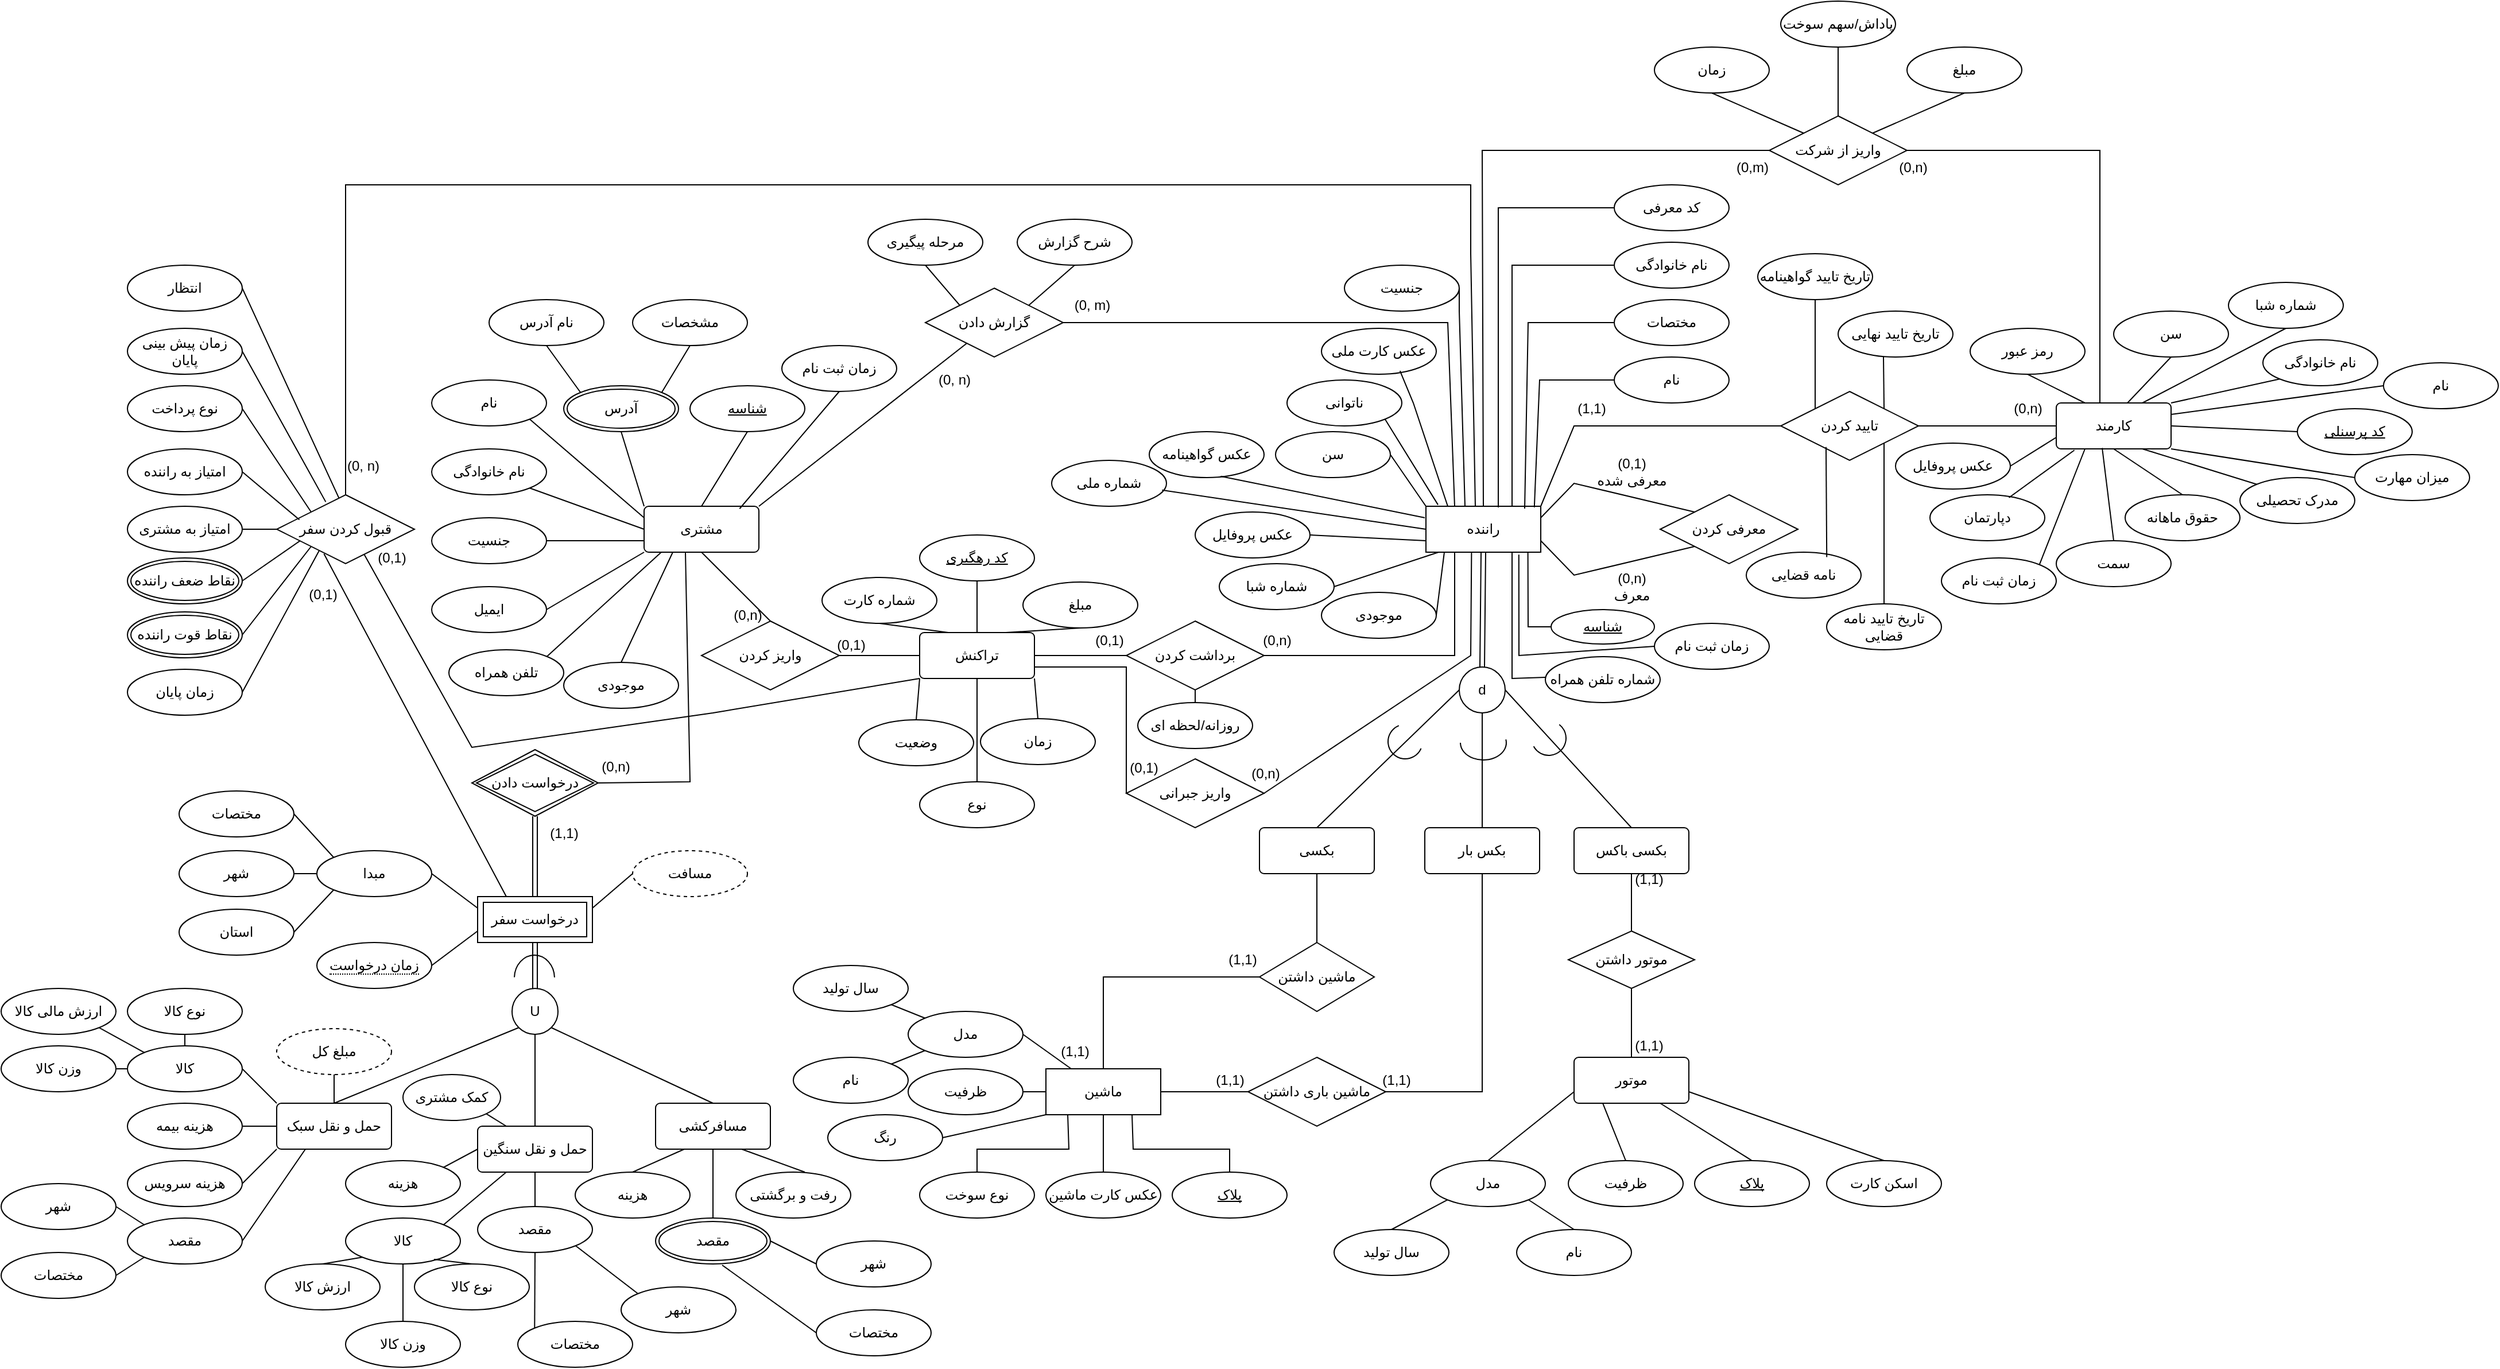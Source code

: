 <mxfile version="23.1.6" type="device">
  <diagram id="R2lEEEUBdFMjLlhIrx00" name="Page-1">
    <mxGraphModel dx="2204" dy="1716" grid="1" gridSize="10" guides="1" tooltips="1" connect="1" arrows="1" fold="1" page="1" pageScale="1" pageWidth="850" pageHeight="1100" math="0" shadow="0" extFonts="Permanent Marker^https://fonts.googleapis.com/css?family=Permanent+Marker">
      <root>
        <mxCell id="0" />
        <mxCell id="1" parent="0" />
        <mxCell id="swCDHV_uJjEk_oPD2tug-1" value="راننده" style="whiteSpace=wrap;html=1;align=center;" parent="1" vertex="1">
          <mxGeometry x="391" y="240" width="100" height="40" as="geometry" />
        </mxCell>
        <mxCell id="swCDHV_uJjEk_oPD2tug-2" value="&lt;u&gt;شناسه&lt;/u&gt;" style="ellipse;whiteSpace=wrap;html=1;align=center;" parent="1" vertex="1">
          <mxGeometry x="500" y="330" width="90" height="30" as="geometry" />
        </mxCell>
        <mxCell id="swCDHV_uJjEk_oPD2tug-7" value="&lt;div&gt;کد معرفی&lt;/div&gt;" style="ellipse;whiteSpace=wrap;html=1;align=center;" parent="1" vertex="1">
          <mxGeometry x="555" y="-40" width="100" height="40" as="geometry" />
        </mxCell>
        <mxCell id="swCDHV_uJjEk_oPD2tug-9" value="نام" style="ellipse;whiteSpace=wrap;html=1;align=center;" parent="1" vertex="1">
          <mxGeometry x="555" y="110" width="100" height="40" as="geometry" />
        </mxCell>
        <mxCell id="swCDHV_uJjEk_oPD2tug-11" value="نام خانوادگی" style="ellipse;whiteSpace=wrap;html=1;align=center;" parent="1" vertex="1">
          <mxGeometry x="555" y="10" width="100" height="40" as="geometry" />
        </mxCell>
        <mxCell id="swCDHV_uJjEk_oPD2tug-14" value="سن" style="ellipse;whiteSpace=wrap;html=1;align=center;" parent="1" vertex="1">
          <mxGeometry x="260" y="175" width="100" height="40" as="geometry" />
        </mxCell>
        <mxCell id="swCDHV_uJjEk_oPD2tug-16" value="ناتوانی" style="ellipse;whiteSpace=wrap;html=1;align=center;" parent="1" vertex="1">
          <mxGeometry x="270" y="130" width="100" height="40" as="geometry" />
        </mxCell>
        <mxCell id="swCDHV_uJjEk_oPD2tug-21" value="جنسیت" style="ellipse;whiteSpace=wrap;html=1;align=center;" parent="1" vertex="1">
          <mxGeometry x="320" y="30" width="100" height="40" as="geometry" />
        </mxCell>
        <mxCell id="swCDHV_uJjEk_oPD2tug-24" value="شماره ملی" style="ellipse;whiteSpace=wrap;html=1;align=center;" parent="1" vertex="1">
          <mxGeometry x="65" y="200" width="100" height="40" as="geometry" />
        </mxCell>
        <mxCell id="swCDHV_uJjEk_oPD2tug-26" value="شماره شبا" style="ellipse;whiteSpace=wrap;html=1;align=center;" parent="1" vertex="1">
          <mxGeometry x="211" y="290" width="100" height="40" as="geometry" />
        </mxCell>
        <mxCell id="swCDHV_uJjEk_oPD2tug-28" value="شماره تلفن همراه" style="ellipse;whiteSpace=wrap;html=1;align=center;" parent="1" vertex="1">
          <mxGeometry x="495" y="371" width="100" height="40" as="geometry" />
        </mxCell>
        <mxCell id="swCDHV_uJjEk_oPD2tug-30" value="عکس کارت ملی" style="ellipse;whiteSpace=wrap;html=1;align=center;" parent="1" vertex="1">
          <mxGeometry x="300" y="85" width="100" height="40" as="geometry" />
        </mxCell>
        <mxCell id="swCDHV_uJjEk_oPD2tug-31" value="عکس گواهینامه" style="ellipse;whiteSpace=wrap;html=1;align=center;" parent="1" vertex="1">
          <mxGeometry x="150" y="175" width="100" height="40" as="geometry" />
        </mxCell>
        <mxCell id="swCDHV_uJjEk_oPD2tug-32" value="عکس پروفایل" style="ellipse;whiteSpace=wrap;html=1;align=center;" parent="1" vertex="1">
          <mxGeometry x="190" y="245" width="100" height="40" as="geometry" />
        </mxCell>
        <mxCell id="QkZbBygxRby5PD8kks8j-1" value="معرفی کردن" style="shape=rhombus;perimeter=rhombusPerimeter;whiteSpace=wrap;html=1;align=center;" parent="1" vertex="1">
          <mxGeometry x="595" y="230" width="120" height="60" as="geometry" />
        </mxCell>
        <mxCell id="QkZbBygxRby5PD8kks8j-4" value="موجودی" style="ellipse;whiteSpace=wrap;html=1;align=center;" parent="1" vertex="1">
          <mxGeometry x="300" y="315" width="100" height="40" as="geometry" />
        </mxCell>
        <mxCell id="QkZbBygxRby5PD8kks8j-6" value="" style="endArrow=none;html=1;rounded=0;exitX=0.5;exitY=1;exitDx=0;exitDy=0;" parent="1" source="QkZbBygxRby5PD8kks8j-7" edge="1">
          <mxGeometry relative="1" as="geometry">
            <mxPoint x="340" y="430" as="sourcePoint" />
            <mxPoint x="440" y="400" as="targetPoint" />
          </mxGeometry>
        </mxCell>
        <mxCell id="QkZbBygxRby5PD8kks8j-7" value="d" style="ellipse;whiteSpace=wrap;html=1;aspect=fixed;" parent="1" vertex="1">
          <mxGeometry x="420" y="380" width="40" height="40" as="geometry" />
        </mxCell>
        <mxCell id="QkZbBygxRby5PD8kks8j-9" value="" style="shape=link;html=1;rounded=0;entryX=0.5;entryY=1;entryDx=0;entryDy=0;exitX=0.5;exitY=0;exitDx=0;exitDy=0;" parent="1" source="QkZbBygxRby5PD8kks8j-7" target="swCDHV_uJjEk_oPD2tug-1" edge="1">
          <mxGeometry relative="1" as="geometry">
            <mxPoint x="340" y="430" as="sourcePoint" />
            <mxPoint x="500" y="430" as="targetPoint" />
          </mxGeometry>
        </mxCell>
        <mxCell id="QkZbBygxRby5PD8kks8j-11" value="بکسی" style="rounded=1;arcSize=10;whiteSpace=wrap;html=1;align=center;" parent="1" vertex="1">
          <mxGeometry x="246" y="520" width="100" height="40" as="geometry" />
        </mxCell>
        <mxCell id="QkZbBygxRby5PD8kks8j-13" value="بکس بار" style="rounded=1;arcSize=10;whiteSpace=wrap;html=1;align=center;" parent="1" vertex="1">
          <mxGeometry x="390" y="520" width="100" height="40" as="geometry" />
        </mxCell>
        <mxCell id="QkZbBygxRby5PD8kks8j-14" value="بکسی باکس" style="rounded=1;arcSize=10;whiteSpace=wrap;html=1;align=center;" parent="1" vertex="1">
          <mxGeometry x="520" y="520" width="100" height="40" as="geometry" />
        </mxCell>
        <mxCell id="QkZbBygxRby5PD8kks8j-15" style="edgeStyle=orthogonalEdgeStyle;rounded=0;orthogonalLoop=1;jettySize=auto;html=1;exitX=0.5;exitY=1;exitDx=0;exitDy=0;" parent="1" edge="1">
          <mxGeometry relative="1" as="geometry">
            <mxPoint x="330" y="560" as="sourcePoint" />
            <mxPoint x="330" y="560" as="targetPoint" />
          </mxGeometry>
        </mxCell>
        <mxCell id="QkZbBygxRby5PD8kks8j-17" value="" style="endArrow=none;html=1;rounded=0;entryX=0.5;entryY=0;entryDx=0;entryDy=0;exitX=1;exitY=0.5;exitDx=0;exitDy=0;" parent="1" source="QkZbBygxRby5PD8kks8j-7" target="QkZbBygxRby5PD8kks8j-14" edge="1">
          <mxGeometry relative="1" as="geometry">
            <mxPoint x="340" y="430" as="sourcePoint" />
            <mxPoint x="500" y="430" as="targetPoint" />
          </mxGeometry>
        </mxCell>
        <mxCell id="QkZbBygxRby5PD8kks8j-18" value="" style="endArrow=none;html=1;rounded=0;entryX=0.5;entryY=0;entryDx=0;entryDy=0;exitX=0.5;exitY=1;exitDx=0;exitDy=0;" parent="1" source="QkZbBygxRby5PD8kks8j-7" target="QkZbBygxRby5PD8kks8j-13" edge="1">
          <mxGeometry relative="1" as="geometry">
            <mxPoint x="340" y="430" as="sourcePoint" />
            <mxPoint x="500" y="430" as="targetPoint" />
          </mxGeometry>
        </mxCell>
        <mxCell id="QkZbBygxRby5PD8kks8j-20" value="" style="endArrow=none;html=1;rounded=0;exitX=0.5;exitY=0;exitDx=0;exitDy=0;entryX=0;entryY=0.5;entryDx=0;entryDy=0;" parent="1" source="QkZbBygxRby5PD8kks8j-11" target="QkZbBygxRby5PD8kks8j-7" edge="1">
          <mxGeometry relative="1" as="geometry">
            <mxPoint x="340" y="430" as="sourcePoint" />
            <mxPoint x="500" y="430" as="targetPoint" />
          </mxGeometry>
        </mxCell>
        <mxCell id="QkZbBygxRby5PD8kks8j-23" value="" style="verticalLabelPosition=bottom;verticalAlign=top;html=1;shape=mxgraph.basic.arc;startAngle=0.104;endAngle=0.671;" parent="1" vertex="1">
          <mxGeometry x="483" y="427" width="30" height="30" as="geometry" />
        </mxCell>
        <mxCell id="QkZbBygxRby5PD8kks8j-24" value="" style="verticalLabelPosition=bottom;verticalAlign=top;html=1;shape=mxgraph.basic.arc;startAngle=0.219;endAngle=0.75;" parent="1" vertex="1">
          <mxGeometry x="421" y="431" width="40" height="30" as="geometry" />
        </mxCell>
        <mxCell id="QkZbBygxRby5PD8kks8j-26" value="" style="verticalLabelPosition=bottom;verticalAlign=top;html=1;shape=mxgraph.basic.arc;startAngle=0.315;endAngle=0.939;" parent="1" vertex="1">
          <mxGeometry x="358" y="430" width="30" height="30" as="geometry" />
        </mxCell>
        <mxCell id="QkZbBygxRby5PD8kks8j-31" value="ماشین" style="whiteSpace=wrap;html=1;align=center;" parent="1" vertex="1">
          <mxGeometry x="60" y="730" width="100" height="40" as="geometry" />
        </mxCell>
        <mxCell id="QkZbBygxRby5PD8kks8j-42" value="" style="endArrow=none;html=1;rounded=0;entryX=0;entryY=0;entryDx=0;entryDy=0;exitX=1;exitY=0.25;exitDx=0;exitDy=0;" parent="1" source="swCDHV_uJjEk_oPD2tug-1" target="QkZbBygxRby5PD8kks8j-1" edge="1">
          <mxGeometry relative="1" as="geometry">
            <mxPoint x="330" y="480" as="sourcePoint" />
            <mxPoint x="490" y="480" as="targetPoint" />
            <Array as="points">
              <mxPoint x="520" y="220" />
            </Array>
          </mxGeometry>
        </mxCell>
        <mxCell id="QkZbBygxRby5PD8kks8j-43" value="" style="endArrow=none;html=1;rounded=0;entryX=1;entryY=0.75;entryDx=0;entryDy=0;exitX=0;exitY=1;exitDx=0;exitDy=0;" parent="1" source="QkZbBygxRby5PD8kks8j-1" target="swCDHV_uJjEk_oPD2tug-1" edge="1">
          <mxGeometry relative="1" as="geometry">
            <mxPoint x="330" y="480" as="sourcePoint" />
            <mxPoint x="490" y="480" as="targetPoint" />
            <Array as="points">
              <mxPoint x="520" y="300" />
            </Array>
          </mxGeometry>
        </mxCell>
        <mxCell id="QkZbBygxRby5PD8kks8j-45" value="&lt;div&gt;(0,1)&lt;/div&gt;&lt;div&gt;معرفی شده&lt;br&gt;&lt;/div&gt;" style="text;html=1;align=center;verticalAlign=middle;resizable=0;points=[];autosize=1;strokeColor=none;fillColor=none;" parent="1" vertex="1">
          <mxGeometry x="530" y="190" width="80" height="40" as="geometry" />
        </mxCell>
        <mxCell id="QkZbBygxRby5PD8kks8j-46" value="&lt;div&gt;(0,n)&lt;/div&gt;&lt;div&gt;معرف&lt;br&gt;&lt;/div&gt;" style="text;html=1;align=center;verticalAlign=middle;resizable=0;points=[];autosize=1;strokeColor=none;fillColor=none;" parent="1" vertex="1">
          <mxGeometry x="545" y="290" width="50" height="40" as="geometry" />
        </mxCell>
        <mxCell id="QkZbBygxRby5PD8kks8j-47" value="" style="endArrow=none;html=1;rounded=0;exitX=0.5;exitY=0;exitDx=0;exitDy=0;" parent="1" source="QkZbBygxRby5PD8kks8j-31" target="QkZbBygxRby5PD8kks8j-48" edge="1">
          <mxGeometry relative="1" as="geometry">
            <mxPoint x="330" y="580" as="sourcePoint" />
            <mxPoint x="110" y="680" as="targetPoint" />
            <Array as="points">
              <mxPoint x="110" y="650" />
            </Array>
          </mxGeometry>
        </mxCell>
        <mxCell id="QkZbBygxRby5PD8kks8j-48" value="ماشین داشتن" style="shape=rhombus;perimeter=rhombusPerimeter;whiteSpace=wrap;html=1;align=center;" parent="1" vertex="1">
          <mxGeometry x="246" y="620" width="100" height="60" as="geometry" />
        </mxCell>
        <mxCell id="QkZbBygxRby5PD8kks8j-49" value="" style="endArrow=none;html=1;rounded=0;exitX=0.5;exitY=0;exitDx=0;exitDy=0;entryX=0.5;entryY=1;entryDx=0;entryDy=0;" parent="1" source="QkZbBygxRby5PD8kks8j-48" target="QkZbBygxRby5PD8kks8j-11" edge="1">
          <mxGeometry relative="1" as="geometry">
            <mxPoint x="330" y="580" as="sourcePoint" />
            <mxPoint x="490" y="580" as="targetPoint" />
          </mxGeometry>
        </mxCell>
        <mxCell id="QkZbBygxRby5PD8kks8j-50" value="(1,1)" style="text;html=1;align=center;verticalAlign=middle;resizable=0;points=[];autosize=1;strokeColor=none;fillColor=none;" parent="1" vertex="1">
          <mxGeometry x="206" y="620" width="50" height="30" as="geometry" />
        </mxCell>
        <mxCell id="QkZbBygxRby5PD8kks8j-51" value="(1,1)" style="text;html=1;align=center;verticalAlign=middle;resizable=0;points=[];autosize=1;strokeColor=none;fillColor=none;" parent="1" vertex="1">
          <mxGeometry x="60" y="700" width="50" height="30" as="geometry" />
        </mxCell>
        <mxCell id="QkZbBygxRby5PD8kks8j-54" value="" style="endArrow=none;html=1;rounded=0;exitX=1;exitY=0.5;exitDx=0;exitDy=0;entryX=0.5;entryY=1;entryDx=0;entryDy=0;" parent="1" source="umlDn6B3DRz233x1YHds-15" target="QkZbBygxRby5PD8kks8j-13" edge="1">
          <mxGeometry relative="1" as="geometry">
            <mxPoint x="330" y="640" as="sourcePoint" />
            <mxPoint x="490" y="640" as="targetPoint" />
            <Array as="points">
              <mxPoint x="440" y="750" />
            </Array>
          </mxGeometry>
        </mxCell>
        <mxCell id="QkZbBygxRby5PD8kks8j-55" value="(1,1)" style="text;html=1;align=center;verticalAlign=middle;resizable=0;points=[];autosize=1;strokeColor=none;fillColor=none;" parent="1" vertex="1">
          <mxGeometry x="340" y="725" width="50" height="30" as="geometry" />
        </mxCell>
        <mxCell id="QkZbBygxRby5PD8kks8j-56" value="(1,1)" style="text;html=1;align=center;verticalAlign=middle;resizable=0;points=[];autosize=1;strokeColor=none;fillColor=none;" parent="1" vertex="1">
          <mxGeometry x="195" y="725" width="50" height="30" as="geometry" />
        </mxCell>
        <mxCell id="QkZbBygxRby5PD8kks8j-64" value="عکس کارت ماشین" style="ellipse;whiteSpace=wrap;html=1;align=center;" parent="1" vertex="1">
          <mxGeometry x="60" y="820" width="100" height="40" as="geometry" />
        </mxCell>
        <mxCell id="QkZbBygxRby5PD8kks8j-65" value="نوع سوخت" style="ellipse;whiteSpace=wrap;html=1;align=center;" parent="1" vertex="1">
          <mxGeometry x="-50" y="820" width="100" height="40" as="geometry" />
        </mxCell>
        <mxCell id="QkZbBygxRby5PD8kks8j-66" value="رنگ" style="ellipse;whiteSpace=wrap;html=1;align=center;" parent="1" vertex="1">
          <mxGeometry x="-130" y="770" width="100" height="40" as="geometry" />
        </mxCell>
        <mxCell id="QkZbBygxRby5PD8kks8j-67" value="ظرفیت" style="ellipse;whiteSpace=wrap;html=1;align=center;" parent="1" vertex="1">
          <mxGeometry x="-60" y="730" width="100" height="40" as="geometry" />
        </mxCell>
        <mxCell id="QkZbBygxRby5PD8kks8j-68" value="&lt;u&gt;پلاک&lt;/u&gt;" style="ellipse;whiteSpace=wrap;html=1;align=center;" parent="1" vertex="1">
          <mxGeometry x="170" y="820" width="100" height="40" as="geometry" />
        </mxCell>
        <mxCell id="QkZbBygxRby5PD8kks8j-69" value="مدل" style="ellipse;whiteSpace=wrap;html=1;align=center;" parent="1" vertex="1">
          <mxGeometry x="-60" y="680" width="100" height="40" as="geometry" />
        </mxCell>
        <mxCell id="QkZbBygxRby5PD8kks8j-71" value="" style="endArrow=none;html=1;rounded=0;exitX=0.944;exitY=0.023;exitDx=0;exitDy=0;entryX=0;entryY=0.5;entryDx=0;entryDy=0;exitPerimeter=0;" parent="1" source="swCDHV_uJjEk_oPD2tug-1" target="swCDHV_uJjEk_oPD2tug-9" edge="1">
          <mxGeometry relative="1" as="geometry">
            <mxPoint x="130" y="340" as="sourcePoint" />
            <mxPoint x="290" y="340" as="targetPoint" />
            <Array as="points">
              <mxPoint x="490" y="130" />
            </Array>
          </mxGeometry>
        </mxCell>
        <mxCell id="QkZbBygxRby5PD8kks8j-72" value="" style="endArrow=none;html=1;rounded=0;exitX=0;exitY=0.5;exitDx=0;exitDy=0;entryX=0.75;entryY=0;entryDx=0;entryDy=0;" parent="1" source="swCDHV_uJjEk_oPD2tug-11" target="swCDHV_uJjEk_oPD2tug-1" edge="1">
          <mxGeometry relative="1" as="geometry">
            <mxPoint x="130" y="340" as="sourcePoint" />
            <mxPoint x="290" y="340" as="targetPoint" />
            <Array as="points">
              <mxPoint x="466" y="30" />
            </Array>
          </mxGeometry>
        </mxCell>
        <mxCell id="QkZbBygxRby5PD8kks8j-73" value="" style="endArrow=none;html=1;rounded=0;exitX=0;exitY=0.5;exitDx=0;exitDy=0;entryX=0.63;entryY=0.025;entryDx=0;entryDy=0;entryPerimeter=0;" parent="1" source="swCDHV_uJjEk_oPD2tug-7" target="swCDHV_uJjEk_oPD2tug-1" edge="1">
          <mxGeometry relative="1" as="geometry">
            <mxPoint x="130" y="340" as="sourcePoint" />
            <mxPoint x="290" y="340" as="targetPoint" />
            <Array as="points">
              <mxPoint x="454" y="-20" />
            </Array>
          </mxGeometry>
        </mxCell>
        <mxCell id="QkZbBygxRby5PD8kks8j-76" value="" style="endArrow=none;html=1;rounded=0;entryX=0.75;entryY=1;entryDx=0;entryDy=0;exitX=0;exitY=0.45;exitDx=0;exitDy=0;exitPerimeter=0;" parent="1" source="swCDHV_uJjEk_oPD2tug-28" target="swCDHV_uJjEk_oPD2tug-1" edge="1">
          <mxGeometry relative="1" as="geometry">
            <mxPoint x="130" y="340" as="sourcePoint" />
            <mxPoint x="290" y="340" as="targetPoint" />
            <Array as="points">
              <mxPoint x="466" y="390" />
            </Array>
          </mxGeometry>
        </mxCell>
        <mxCell id="QkZbBygxRby5PD8kks8j-77" value="" style="endArrow=none;html=1;rounded=0;exitX=0.888;exitY=0.991;exitDx=0;exitDy=0;entryX=0;entryY=0.5;entryDx=0;entryDy=0;exitPerimeter=0;" parent="1" source="swCDHV_uJjEk_oPD2tug-1" target="swCDHV_uJjEk_oPD2tug-2" edge="1">
          <mxGeometry relative="1" as="geometry">
            <mxPoint x="130" y="340" as="sourcePoint" />
            <mxPoint x="290" y="340" as="targetPoint" />
            <Array as="points">
              <mxPoint x="480" y="345" />
            </Array>
          </mxGeometry>
        </mxCell>
        <mxCell id="QkZbBygxRby5PD8kks8j-78" value="" style="endArrow=none;html=1;rounded=0;exitX=0.684;exitY=0.928;exitDx=0;exitDy=0;exitPerimeter=0;" parent="1" source="swCDHV_uJjEk_oPD2tug-30" edge="1">
          <mxGeometry relative="1" as="geometry">
            <mxPoint x="130" y="340" as="sourcePoint" />
            <mxPoint x="410" y="240" as="targetPoint" />
            <Array as="points">
              <mxPoint x="380" y="150" />
            </Array>
          </mxGeometry>
        </mxCell>
        <mxCell id="QkZbBygxRby5PD8kks8j-79" value="" style="endArrow=none;html=1;rounded=0;exitX=1;exitY=0.5;exitDx=0;exitDy=0;entryX=0.34;entryY=0.002;entryDx=0;entryDy=0;entryPerimeter=0;" parent="1" source="swCDHV_uJjEk_oPD2tug-21" target="swCDHV_uJjEk_oPD2tug-1" edge="1">
          <mxGeometry relative="1" as="geometry">
            <mxPoint x="130" y="340" as="sourcePoint" />
            <mxPoint x="420" y="240" as="targetPoint" />
            <Array as="points">
              <mxPoint x="420" y="70" />
            </Array>
          </mxGeometry>
        </mxCell>
        <mxCell id="QkZbBygxRby5PD8kks8j-80" value="" style="endArrow=none;html=1;rounded=0;exitX=1;exitY=1;exitDx=0;exitDy=0;entryX=0.105;entryY=-0.033;entryDx=0;entryDy=0;entryPerimeter=0;" parent="1" source="swCDHV_uJjEk_oPD2tug-16" target="swCDHV_uJjEk_oPD2tug-1" edge="1">
          <mxGeometry relative="1" as="geometry">
            <mxPoint x="130" y="340" as="sourcePoint" />
            <mxPoint x="290" y="340" as="targetPoint" />
            <Array as="points" />
          </mxGeometry>
        </mxCell>
        <mxCell id="QkZbBygxRby5PD8kks8j-81" value="" style="endArrow=none;html=1;rounded=0;exitX=0.622;exitY=0.972;exitDx=0;exitDy=0;exitPerimeter=0;" parent="1" source="swCDHV_uJjEk_oPD2tug-31" edge="1">
          <mxGeometry relative="1" as="geometry">
            <mxPoint x="140" y="344.5" as="sourcePoint" />
            <mxPoint x="390" y="250" as="targetPoint" />
            <Array as="points" />
          </mxGeometry>
        </mxCell>
        <mxCell id="QkZbBygxRby5PD8kks8j-82" value="" style="endArrow=none;html=1;rounded=0;exitX=1;exitY=0.5;exitDx=0;exitDy=0;entryX=0;entryY=0;entryDx=0;entryDy=0;" parent="1" source="swCDHV_uJjEk_oPD2tug-14" target="swCDHV_uJjEk_oPD2tug-1" edge="1">
          <mxGeometry relative="1" as="geometry">
            <mxPoint x="130" y="340" as="sourcePoint" />
            <mxPoint x="290" y="340" as="targetPoint" />
            <Array as="points" />
          </mxGeometry>
        </mxCell>
        <mxCell id="QkZbBygxRby5PD8kks8j-84" value="" style="endArrow=none;html=1;rounded=0;entryX=0;entryY=0.5;entryDx=0;entryDy=0;exitX=0.962;exitY=0.648;exitDx=0;exitDy=0;exitPerimeter=0;" parent="1" source="swCDHV_uJjEk_oPD2tug-24" target="swCDHV_uJjEk_oPD2tug-1" edge="1">
          <mxGeometry relative="1" as="geometry">
            <mxPoint x="130" y="340" as="sourcePoint" />
            <mxPoint x="290" y="340" as="targetPoint" />
          </mxGeometry>
        </mxCell>
        <mxCell id="QkZbBygxRby5PD8kks8j-85" value="" style="endArrow=none;html=1;rounded=0;entryX=0.11;entryY=1;entryDx=0;entryDy=0;exitX=1;exitY=0.5;exitDx=0;exitDy=0;entryPerimeter=0;" parent="1" source="swCDHV_uJjEk_oPD2tug-26" target="swCDHV_uJjEk_oPD2tug-1" edge="1">
          <mxGeometry relative="1" as="geometry">
            <mxPoint x="130" y="340" as="sourcePoint" />
            <mxPoint x="290" y="340" as="targetPoint" />
            <Array as="points" />
          </mxGeometry>
        </mxCell>
        <mxCell id="QkZbBygxRby5PD8kks8j-86" value="" style="endArrow=none;html=1;rounded=0;entryX=0.16;entryY=1;entryDx=0;entryDy=0;exitX=1;exitY=0.5;exitDx=0;exitDy=0;entryPerimeter=0;" parent="1" source="QkZbBygxRby5PD8kks8j-4" target="swCDHV_uJjEk_oPD2tug-1" edge="1">
          <mxGeometry relative="1" as="geometry">
            <mxPoint x="130" y="340" as="sourcePoint" />
            <mxPoint x="290" y="340" as="targetPoint" />
            <Array as="points" />
          </mxGeometry>
        </mxCell>
        <mxCell id="QkZbBygxRby5PD8kks8j-91" value="" style="endArrow=none;html=1;rounded=0;entryX=0.5;entryY=1;entryDx=0;entryDy=0;exitX=0.5;exitY=0;exitDx=0;exitDy=0;" parent="1" source="QkZbBygxRby5PD8kks8j-64" target="QkZbBygxRby5PD8kks8j-31" edge="1">
          <mxGeometry relative="1" as="geometry">
            <mxPoint x="130" y="820" as="sourcePoint" />
            <mxPoint x="290" y="820" as="targetPoint" />
          </mxGeometry>
        </mxCell>
        <mxCell id="QkZbBygxRby5PD8kks8j-92" value="" style="endArrow=none;html=1;rounded=0;exitX=0.5;exitY=0;exitDx=0;exitDy=0;entryX=0.19;entryY=1;entryDx=0;entryDy=0;entryPerimeter=0;" parent="1" source="QkZbBygxRby5PD8kks8j-65" target="QkZbBygxRby5PD8kks8j-31" edge="1">
          <mxGeometry relative="1" as="geometry">
            <mxPoint x="130" y="820" as="sourcePoint" />
            <mxPoint x="290" y="820" as="targetPoint" />
            <Array as="points">
              <mxPoint y="800" />
              <mxPoint x="80" y="800" />
            </Array>
          </mxGeometry>
        </mxCell>
        <mxCell id="QkZbBygxRby5PD8kks8j-93" value="" style="endArrow=none;html=1;rounded=0;exitX=1;exitY=0.5;exitDx=0;exitDy=0;entryX=0;entryY=0.5;entryDx=0;entryDy=0;" parent="1" source="QkZbBygxRby5PD8kks8j-67" target="QkZbBygxRby5PD8kks8j-31" edge="1">
          <mxGeometry relative="1" as="geometry">
            <mxPoint x="130" y="800" as="sourcePoint" />
            <mxPoint x="290" y="800" as="targetPoint" />
          </mxGeometry>
        </mxCell>
        <mxCell id="QkZbBygxRby5PD8kks8j-94" value="" style="endArrow=none;html=1;rounded=0;entryX=0;entryY=1;entryDx=0;entryDy=0;exitX=1;exitY=0.5;exitDx=0;exitDy=0;" parent="1" source="QkZbBygxRby5PD8kks8j-66" target="QkZbBygxRby5PD8kks8j-31" edge="1">
          <mxGeometry relative="1" as="geometry">
            <mxPoint x="130" y="800" as="sourcePoint" />
            <mxPoint x="290" y="800" as="targetPoint" />
          </mxGeometry>
        </mxCell>
        <mxCell id="QkZbBygxRby5PD8kks8j-95" value="" style="endArrow=none;html=1;rounded=0;exitX=0.75;exitY=1;exitDx=0;exitDy=0;entryX=0.5;entryY=0;entryDx=0;entryDy=0;" parent="1" source="QkZbBygxRby5PD8kks8j-31" target="QkZbBygxRby5PD8kks8j-68" edge="1">
          <mxGeometry relative="1" as="geometry">
            <mxPoint x="130" y="800" as="sourcePoint" />
            <mxPoint x="290" y="800" as="targetPoint" />
            <Array as="points">
              <mxPoint x="136" y="800" />
              <mxPoint x="220" y="800" />
            </Array>
          </mxGeometry>
        </mxCell>
        <mxCell id="QkZbBygxRby5PD8kks8j-96" value="" style="endArrow=none;html=1;rounded=0;entryX=1;entryY=0.5;entryDx=0;entryDy=0;" parent="1" source="QkZbBygxRby5PD8kks8j-31" target="QkZbBygxRby5PD8kks8j-69" edge="1">
          <mxGeometry relative="1" as="geometry">
            <mxPoint x="60" y="680" as="sourcePoint" />
            <mxPoint x="290" y="800" as="targetPoint" />
          </mxGeometry>
        </mxCell>
        <mxCell id="QkZbBygxRby5PD8kks8j-97" value="نام" style="ellipse;whiteSpace=wrap;html=1;align=center;" parent="1" vertex="1">
          <mxGeometry x="-160" y="720" width="100" height="40" as="geometry" />
        </mxCell>
        <mxCell id="QkZbBygxRby5PD8kks8j-98" value="سال تولید" style="ellipse;whiteSpace=wrap;html=1;align=center;" parent="1" vertex="1">
          <mxGeometry x="-160" y="640" width="100" height="40" as="geometry" />
        </mxCell>
        <mxCell id="QkZbBygxRby5PD8kks8j-99" value="" style="endArrow=none;html=1;rounded=0;entryX=1;entryY=1;entryDx=0;entryDy=0;exitX=0;exitY=0;exitDx=0;exitDy=0;" parent="1" source="QkZbBygxRby5PD8kks8j-69" target="QkZbBygxRby5PD8kks8j-98" edge="1">
          <mxGeometry relative="1" as="geometry">
            <mxPoint x="130" y="800" as="sourcePoint" />
            <mxPoint x="290" y="800" as="targetPoint" />
          </mxGeometry>
        </mxCell>
        <mxCell id="QkZbBygxRby5PD8kks8j-100" value="" style="endArrow=none;html=1;rounded=0;exitX=1;exitY=0;exitDx=0;exitDy=0;entryX=0;entryY=1;entryDx=0;entryDy=0;" parent="1" source="QkZbBygxRby5PD8kks8j-97" target="QkZbBygxRby5PD8kks8j-69" edge="1">
          <mxGeometry relative="1" as="geometry">
            <mxPoint x="130" y="800" as="sourcePoint" />
            <mxPoint x="290" y="800" as="targetPoint" />
          </mxGeometry>
        </mxCell>
        <mxCell id="QkZbBygxRby5PD8kks8j-101" value="موتور" style="rounded=1;arcSize=10;whiteSpace=wrap;html=1;align=center;" parent="1" vertex="1">
          <mxGeometry x="520" y="720" width="100" height="40" as="geometry" />
        </mxCell>
        <mxCell id="QkZbBygxRby5PD8kks8j-102" value="موتور داشتن" style="shape=rhombus;perimeter=rhombusPerimeter;whiteSpace=wrap;html=1;align=center;" parent="1" vertex="1">
          <mxGeometry x="515" y="610" width="110" height="50" as="geometry" />
        </mxCell>
        <mxCell id="QkZbBygxRby5PD8kks8j-103" value="" style="endArrow=none;html=1;rounded=0;entryX=0.5;entryY=0;entryDx=0;entryDy=0;exitX=0.5;exitY=1;exitDx=0;exitDy=0;" parent="1" source="QkZbBygxRby5PD8kks8j-14" target="QkZbBygxRby5PD8kks8j-102" edge="1">
          <mxGeometry relative="1" as="geometry">
            <mxPoint x="130" y="800" as="sourcePoint" />
            <mxPoint x="290" y="800" as="targetPoint" />
          </mxGeometry>
        </mxCell>
        <mxCell id="QkZbBygxRby5PD8kks8j-104" value="" style="endArrow=none;html=1;rounded=0;entryX=0.5;entryY=1;entryDx=0;entryDy=0;exitX=0.5;exitY=0;exitDx=0;exitDy=0;" parent="1" source="QkZbBygxRby5PD8kks8j-101" target="QkZbBygxRby5PD8kks8j-102" edge="1">
          <mxGeometry relative="1" as="geometry">
            <mxPoint x="130" y="800" as="sourcePoint" />
            <mxPoint x="290" y="800" as="targetPoint" />
          </mxGeometry>
        </mxCell>
        <mxCell id="QkZbBygxRby5PD8kks8j-105" value="(1,1)" style="text;html=1;align=center;verticalAlign=middle;resizable=0;points=[];autosize=1;strokeColor=none;fillColor=none;" parent="1" vertex="1">
          <mxGeometry x="560" y="550" width="50" height="30" as="geometry" />
        </mxCell>
        <mxCell id="QkZbBygxRby5PD8kks8j-106" value="(1,1)" style="text;html=1;align=center;verticalAlign=middle;resizable=0;points=[];autosize=1;strokeColor=none;fillColor=none;" parent="1" vertex="1">
          <mxGeometry x="560" y="695" width="50" height="30" as="geometry" />
        </mxCell>
        <mxCell id="QkZbBygxRby5PD8kks8j-107" value="سال تولید" style="ellipse;whiteSpace=wrap;html=1;align=center;" parent="1" vertex="1">
          <mxGeometry x="311" y="870" width="100" height="40" as="geometry" />
        </mxCell>
        <mxCell id="QkZbBygxRby5PD8kks8j-108" value="نام" style="ellipse;whiteSpace=wrap;html=1;align=center;" parent="1" vertex="1">
          <mxGeometry x="470" y="870" width="100" height="40" as="geometry" />
        </mxCell>
        <mxCell id="QkZbBygxRby5PD8kks8j-109" value="مدل" style="ellipse;whiteSpace=wrap;html=1;align=center;" parent="1" vertex="1">
          <mxGeometry x="395" y="810" width="100" height="40" as="geometry" />
        </mxCell>
        <mxCell id="QkZbBygxRby5PD8kks8j-110" value="اسکن کارت" style="ellipse;whiteSpace=wrap;html=1;align=center;" parent="1" vertex="1">
          <mxGeometry x="740" y="810" width="100" height="40" as="geometry" />
        </mxCell>
        <mxCell id="QkZbBygxRby5PD8kks8j-111" value="&lt;u&gt;پلاک&lt;/u&gt;" style="ellipse;whiteSpace=wrap;html=1;align=center;" parent="1" vertex="1">
          <mxGeometry x="625" y="810" width="100" height="40" as="geometry" />
        </mxCell>
        <mxCell id="QkZbBygxRby5PD8kks8j-112" value="ظرفیت" style="ellipse;whiteSpace=wrap;html=1;align=center;" parent="1" vertex="1">
          <mxGeometry x="515" y="810" width="100" height="40" as="geometry" />
        </mxCell>
        <mxCell id="QkZbBygxRby5PD8kks8j-113" value="" style="endArrow=none;html=1;rounded=0;exitX=1;exitY=0.75;exitDx=0;exitDy=0;entryX=0.5;entryY=0;entryDx=0;entryDy=0;" parent="1" source="QkZbBygxRby5PD8kks8j-101" target="QkZbBygxRby5PD8kks8j-110" edge="1">
          <mxGeometry relative="1" as="geometry">
            <mxPoint x="130" y="740" as="sourcePoint" />
            <mxPoint x="290" y="740" as="targetPoint" />
          </mxGeometry>
        </mxCell>
        <mxCell id="QkZbBygxRby5PD8kks8j-114" value="" style="endArrow=none;html=1;rounded=0;entryX=0.75;entryY=1;entryDx=0;entryDy=0;exitX=0.5;exitY=0;exitDx=0;exitDy=0;" parent="1" source="QkZbBygxRby5PD8kks8j-111" target="QkZbBygxRby5PD8kks8j-101" edge="1">
          <mxGeometry relative="1" as="geometry">
            <mxPoint x="130" y="740" as="sourcePoint" />
            <mxPoint x="290" y="740" as="targetPoint" />
          </mxGeometry>
        </mxCell>
        <mxCell id="QkZbBygxRby5PD8kks8j-115" value="" style="endArrow=none;html=1;rounded=0;entryX=0.25;entryY=1;entryDx=0;entryDy=0;exitX=0.5;exitY=0;exitDx=0;exitDy=0;" parent="1" source="QkZbBygxRby5PD8kks8j-112" target="QkZbBygxRby5PD8kks8j-101" edge="1">
          <mxGeometry relative="1" as="geometry">
            <mxPoint x="130" y="740" as="sourcePoint" />
            <mxPoint x="290" y="740" as="targetPoint" />
          </mxGeometry>
        </mxCell>
        <mxCell id="QkZbBygxRby5PD8kks8j-116" value="" style="endArrow=none;html=1;rounded=0;entryX=1;entryY=1;entryDx=0;entryDy=0;exitX=0.5;exitY=0;exitDx=0;exitDy=0;" parent="1" source="QkZbBygxRby5PD8kks8j-108" target="QkZbBygxRby5PD8kks8j-109" edge="1">
          <mxGeometry relative="1" as="geometry">
            <mxPoint x="130" y="740" as="sourcePoint" />
            <mxPoint x="290" y="740" as="targetPoint" />
          </mxGeometry>
        </mxCell>
        <mxCell id="QkZbBygxRby5PD8kks8j-117" value="" style="endArrow=none;html=1;rounded=0;entryX=0;entryY=1;entryDx=0;entryDy=0;exitX=0.5;exitY=0;exitDx=0;exitDy=0;" parent="1" source="QkZbBygxRby5PD8kks8j-107" target="QkZbBygxRby5PD8kks8j-109" edge="1">
          <mxGeometry relative="1" as="geometry">
            <mxPoint x="130" y="740" as="sourcePoint" />
            <mxPoint x="290" y="740" as="targetPoint" />
          </mxGeometry>
        </mxCell>
        <mxCell id="QkZbBygxRby5PD8kks8j-118" value="" style="endArrow=none;html=1;rounded=0;entryX=0;entryY=0.75;entryDx=0;entryDy=0;exitX=0.5;exitY=0;exitDx=0;exitDy=0;" parent="1" source="QkZbBygxRby5PD8kks8j-109" target="QkZbBygxRby5PD8kks8j-101" edge="1">
          <mxGeometry relative="1" as="geometry">
            <mxPoint x="130" y="740" as="sourcePoint" />
            <mxPoint x="290" y="740" as="targetPoint" />
          </mxGeometry>
        </mxCell>
        <mxCell id="QkZbBygxRby5PD8kks8j-119" value="تایید کردن" style="shape=rhombus;perimeter=rhombusPerimeter;whiteSpace=wrap;html=1;align=center;" parent="1" vertex="1">
          <mxGeometry x="700" y="140" width="120" height="60" as="geometry" />
        </mxCell>
        <mxCell id="QkZbBygxRby5PD8kks8j-121" value="" style="endArrow=none;html=1;rounded=0;exitX=0;exitY=0.5;exitDx=0;exitDy=0;entryX=1;entryY=0;entryDx=0;entryDy=0;" parent="1" source="QkZbBygxRby5PD8kks8j-119" target="swCDHV_uJjEk_oPD2tug-1" edge="1">
          <mxGeometry relative="1" as="geometry">
            <mxPoint x="130" y="350" as="sourcePoint" />
            <mxPoint x="290" y="350" as="targetPoint" />
            <Array as="points">
              <mxPoint x="520" y="170" />
            </Array>
          </mxGeometry>
        </mxCell>
        <mxCell id="QkZbBygxRby5PD8kks8j-123" value="(1,1)" style="text;html=1;align=center;verticalAlign=middle;resizable=0;points=[];autosize=1;strokeColor=none;fillColor=none;" parent="1" vertex="1">
          <mxGeometry x="510" y="140" width="50" height="30" as="geometry" />
        </mxCell>
        <mxCell id="QkZbBygxRby5PD8kks8j-124" value="کارمند" style="rounded=1;arcSize=10;whiteSpace=wrap;html=1;align=center;" parent="1" vertex="1">
          <mxGeometry x="940" y="150" width="100" height="40" as="geometry" />
        </mxCell>
        <mxCell id="QkZbBygxRby5PD8kks8j-125" value="" style="endArrow=none;html=1;rounded=0;entryX=0;entryY=0.5;entryDx=0;entryDy=0;exitX=1;exitY=0.5;exitDx=0;exitDy=0;" parent="1" source="QkZbBygxRby5PD8kks8j-119" target="QkZbBygxRby5PD8kks8j-124" edge="1">
          <mxGeometry relative="1" as="geometry">
            <mxPoint x="630" y="320" as="sourcePoint" />
            <mxPoint x="790" y="320" as="targetPoint" />
          </mxGeometry>
        </mxCell>
        <mxCell id="QkZbBygxRby5PD8kks8j-126" value="(0,n)" style="text;html=1;align=center;verticalAlign=middle;resizable=0;points=[];autosize=1;strokeColor=none;fillColor=none;" parent="1" vertex="1">
          <mxGeometry x="890" y="140" width="50" height="30" as="geometry" />
        </mxCell>
        <mxCell id="QkZbBygxRby5PD8kks8j-127" value="کد پرسنلی" style="ellipse;whiteSpace=wrap;html=1;align=center;fontStyle=4;" parent="1" vertex="1">
          <mxGeometry x="1150" y="155" width="100" height="40" as="geometry" />
        </mxCell>
        <mxCell id="QkZbBygxRby5PD8kks8j-129" value="سمت" style="ellipse;whiteSpace=wrap;html=1;align=center;" parent="1" vertex="1">
          <mxGeometry x="940" y="270" width="100" height="40" as="geometry" />
        </mxCell>
        <mxCell id="QkZbBygxRby5PD8kks8j-130" value="سن" style="ellipse;whiteSpace=wrap;html=1;align=center;" parent="1" vertex="1">
          <mxGeometry x="990" y="70" width="100" height="40" as="geometry" />
        </mxCell>
        <mxCell id="QkZbBygxRby5PD8kks8j-131" value="حقوق ماهانه" style="ellipse;whiteSpace=wrap;html=1;align=center;" parent="1" vertex="1">
          <mxGeometry x="1000" y="230" width="100" height="40" as="geometry" />
        </mxCell>
        <mxCell id="QkZbBygxRby5PD8kks8j-132" value="مدرک تحصیلی" style="ellipse;whiteSpace=wrap;html=1;align=center;" parent="1" vertex="1">
          <mxGeometry x="1100" y="215" width="100" height="40" as="geometry" />
        </mxCell>
        <mxCell id="QkZbBygxRby5PD8kks8j-133" value="میزان مهارت" style="ellipse;whiteSpace=wrap;html=1;align=center;" parent="1" vertex="1">
          <mxGeometry x="1200" y="195" width="100" height="40" as="geometry" />
        </mxCell>
        <mxCell id="QkZbBygxRby5PD8kks8j-134" value="دپارتمان" style="ellipse;whiteSpace=wrap;html=1;align=center;" parent="1" vertex="1">
          <mxGeometry x="830" y="230" width="100" height="40" as="geometry" />
        </mxCell>
        <mxCell id="QkZbBygxRby5PD8kks8j-135" value="عکس پروفایل" style="ellipse;whiteSpace=wrap;html=1;align=center;" parent="1" vertex="1">
          <mxGeometry x="800" y="185" width="100" height="40" as="geometry" />
        </mxCell>
        <mxCell id="QkZbBygxRby5PD8kks8j-136" value="نام خانوادگی" style="ellipse;whiteSpace=wrap;html=1;align=center;" parent="1" vertex="1">
          <mxGeometry x="1120" y="95" width="100" height="40" as="geometry" />
        </mxCell>
        <mxCell id="QkZbBygxRby5PD8kks8j-137" value="نام" style="ellipse;whiteSpace=wrap;html=1;align=center;" parent="1" vertex="1">
          <mxGeometry x="1225" y="115" width="100" height="40" as="geometry" />
        </mxCell>
        <mxCell id="QkZbBygxRby5PD8kks8j-138" value="شماره شبا" style="ellipse;whiteSpace=wrap;html=1;align=center;" parent="1" vertex="1">
          <mxGeometry x="1090" y="45" width="100" height="40" as="geometry" />
        </mxCell>
        <mxCell id="QkZbBygxRby5PD8kks8j-139" value="رمز عبور" style="ellipse;whiteSpace=wrap;html=1;align=center;" parent="1" vertex="1">
          <mxGeometry x="865" y="85" width="100" height="40" as="geometry" />
        </mxCell>
        <mxCell id="QkZbBygxRby5PD8kks8j-141" style="edgeStyle=orthogonalEdgeStyle;rounded=0;orthogonalLoop=1;jettySize=auto;html=1;exitX=0.5;exitY=1;exitDx=0;exitDy=0;" parent="1" source="QkZbBygxRby5PD8kks8j-132" target="QkZbBygxRby5PD8kks8j-132" edge="1">
          <mxGeometry relative="1" as="geometry" />
        </mxCell>
        <mxCell id="QkZbBygxRby5PD8kks8j-150" value="" style="endArrow=none;html=1;rounded=0;entryX=0;entryY=1;entryDx=0;entryDy=0;exitX=1;exitY=0;exitDx=0;exitDy=0;" parent="1" source="QkZbBygxRby5PD8kks8j-124" target="QkZbBygxRby5PD8kks8j-136" edge="1">
          <mxGeometry relative="1" as="geometry">
            <mxPoint x="630" y="280" as="sourcePoint" />
            <mxPoint x="790" y="280" as="targetPoint" />
          </mxGeometry>
        </mxCell>
        <mxCell id="QkZbBygxRby5PD8kks8j-151" value="" style="endArrow=none;html=1;rounded=0;entryX=0.5;entryY=1;entryDx=0;entryDy=0;exitX=0.75;exitY=0;exitDx=0;exitDy=0;" parent="1" source="QkZbBygxRby5PD8kks8j-124" target="QkZbBygxRby5PD8kks8j-138" edge="1">
          <mxGeometry relative="1" as="geometry">
            <mxPoint x="640" y="280" as="sourcePoint" />
            <mxPoint x="800" y="280" as="targetPoint" />
          </mxGeometry>
        </mxCell>
        <mxCell id="QkZbBygxRby5PD8kks8j-153" value="" style="endArrow=none;html=1;rounded=0;entryX=0.25;entryY=0;entryDx=0;entryDy=0;exitX=0.5;exitY=1;exitDx=0;exitDy=0;" parent="1" source="QkZbBygxRby5PD8kks8j-139" target="QkZbBygxRby5PD8kks8j-124" edge="1">
          <mxGeometry relative="1" as="geometry">
            <mxPoint x="630" y="280" as="sourcePoint" />
            <mxPoint x="790" y="280" as="targetPoint" />
          </mxGeometry>
        </mxCell>
        <mxCell id="QkZbBygxRby5PD8kks8j-156" value="" style="endArrow=none;html=1;rounded=0;entryX=0;entryY=0.5;entryDx=0;entryDy=0;exitX=1;exitY=0.5;exitDx=0;exitDy=0;" parent="1" source="QkZbBygxRby5PD8kks8j-124" target="QkZbBygxRby5PD8kks8j-127" edge="1">
          <mxGeometry relative="1" as="geometry">
            <mxPoint x="630" y="280" as="sourcePoint" />
            <mxPoint x="790" y="280" as="targetPoint" />
          </mxGeometry>
        </mxCell>
        <mxCell id="QkZbBygxRby5PD8kks8j-157" value="" style="endArrow=none;html=1;rounded=0;entryX=1;entryY=1;entryDx=0;entryDy=0;exitX=0;exitY=0.5;exitDx=0;exitDy=0;" parent="1" source="QkZbBygxRby5PD8kks8j-133" target="QkZbBygxRby5PD8kks8j-124" edge="1">
          <mxGeometry relative="1" as="geometry">
            <mxPoint x="1180" y="210" as="sourcePoint" />
            <mxPoint x="790" y="280" as="targetPoint" />
          </mxGeometry>
        </mxCell>
        <mxCell id="QkZbBygxRby5PD8kks8j-158" value="" style="endArrow=none;html=1;rounded=0;entryX=0.75;entryY=1;entryDx=0;entryDy=0;exitX=0;exitY=0;exitDx=0;exitDy=0;" parent="1" source="QkZbBygxRby5PD8kks8j-132" target="QkZbBygxRby5PD8kks8j-124" edge="1">
          <mxGeometry relative="1" as="geometry">
            <mxPoint x="630" y="280" as="sourcePoint" />
            <mxPoint x="790" y="280" as="targetPoint" />
          </mxGeometry>
        </mxCell>
        <mxCell id="QkZbBygxRby5PD8kks8j-159" value="" style="endArrow=none;html=1;rounded=0;entryX=0.5;entryY=1;entryDx=0;entryDy=0;exitX=0.5;exitY=0;exitDx=0;exitDy=0;" parent="1" source="QkZbBygxRby5PD8kks8j-131" target="QkZbBygxRby5PD8kks8j-124" edge="1">
          <mxGeometry relative="1" as="geometry">
            <mxPoint x="630" y="280" as="sourcePoint" />
            <mxPoint x="790" y="280" as="targetPoint" />
          </mxGeometry>
        </mxCell>
        <mxCell id="QkZbBygxRby5PD8kks8j-160" value="" style="endArrow=none;html=1;rounded=0;entryX=0.4;entryY=0.98;entryDx=0;entryDy=0;exitX=0.5;exitY=0;exitDx=0;exitDy=0;entryPerimeter=0;" parent="1" source="QkZbBygxRby5PD8kks8j-129" target="QkZbBygxRby5PD8kks8j-124" edge="1">
          <mxGeometry relative="1" as="geometry">
            <mxPoint x="640" y="280" as="sourcePoint" />
            <mxPoint x="800" y="280" as="targetPoint" />
            <Array as="points" />
          </mxGeometry>
        </mxCell>
        <mxCell id="QkZbBygxRby5PD8kks8j-161" value="" style="endArrow=none;html=1;rounded=0;entryX=0.158;entryY=1.028;entryDx=0;entryDy=0;exitX=0.688;exitY=0.062;exitDx=0;exitDy=0;entryPerimeter=0;exitPerimeter=0;" parent="1" source="QkZbBygxRby5PD8kks8j-134" target="QkZbBygxRby5PD8kks8j-124" edge="1">
          <mxGeometry relative="1" as="geometry">
            <mxPoint x="630" y="280" as="sourcePoint" />
            <mxPoint x="790" y="280" as="targetPoint" />
          </mxGeometry>
        </mxCell>
        <mxCell id="QkZbBygxRby5PD8kks8j-162" value="" style="endArrow=none;html=1;rounded=0;entryX=0;entryY=0.75;entryDx=0;entryDy=0;exitX=1;exitY=0.5;exitDx=0;exitDy=0;" parent="1" source="QkZbBygxRby5PD8kks8j-135" target="QkZbBygxRby5PD8kks8j-124" edge="1">
          <mxGeometry relative="1" as="geometry">
            <mxPoint x="630" y="280" as="sourcePoint" />
            <mxPoint x="790" y="280" as="targetPoint" />
          </mxGeometry>
        </mxCell>
        <mxCell id="QkZbBygxRby5PD8kks8j-163" value="" style="endArrow=none;html=1;rounded=0;entryX=0;entryY=0.5;entryDx=0;entryDy=0;exitX=1;exitY=0.25;exitDx=0;exitDy=0;" parent="1" source="QkZbBygxRby5PD8kks8j-124" target="QkZbBygxRby5PD8kks8j-137" edge="1">
          <mxGeometry relative="1" as="geometry">
            <mxPoint x="630" y="280" as="sourcePoint" />
            <mxPoint x="790" y="280" as="targetPoint" />
          </mxGeometry>
        </mxCell>
        <mxCell id="QkZbBygxRby5PD8kks8j-164" value="تاریخ تایید نهایی" style="ellipse;whiteSpace=wrap;html=1;align=center;" parent="1" vertex="1">
          <mxGeometry x="750" y="70" width="100" height="40" as="geometry" />
        </mxCell>
        <mxCell id="QkZbBygxRby5PD8kks8j-165" value="تاریخ تایید گواهینامه" style="ellipse;whiteSpace=wrap;html=1;align=center;" parent="1" vertex="1">
          <mxGeometry x="680" y="20" width="100" height="40" as="geometry" />
        </mxCell>
        <mxCell id="QkZbBygxRby5PD8kks8j-166" value="نامه قضایی" style="ellipse;whiteSpace=wrap;html=1;align=center;" parent="1" vertex="1">
          <mxGeometry x="670" y="280" width="100" height="40" as="geometry" />
        </mxCell>
        <mxCell id="QkZbBygxRby5PD8kks8j-167" value="تاریخ تایید نامه قضایی" style="ellipse;whiteSpace=wrap;html=1;align=center;" parent="1" vertex="1">
          <mxGeometry x="740" y="325" width="100" height="40" as="geometry" />
        </mxCell>
        <mxCell id="QkZbBygxRby5PD8kks8j-169" value="" style="endArrow=none;html=1;rounded=0;entryX=0.5;entryY=1;entryDx=0;entryDy=0;exitX=0;exitY=0;exitDx=0;exitDy=0;" parent="1" source="QkZbBygxRby5PD8kks8j-119" target="QkZbBygxRby5PD8kks8j-165" edge="1">
          <mxGeometry relative="1" as="geometry">
            <mxPoint x="400" y="280" as="sourcePoint" />
            <mxPoint x="560" y="280" as="targetPoint" />
          </mxGeometry>
        </mxCell>
        <mxCell id="QkZbBygxRby5PD8kks8j-172" value="مشتری" style="rounded=1;arcSize=10;whiteSpace=wrap;html=1;align=center;" parent="1" vertex="1">
          <mxGeometry x="-290" y="240" width="100" height="40" as="geometry" />
        </mxCell>
        <mxCell id="QkZbBygxRby5PD8kks8j-173" value="شناسه" style="ellipse;whiteSpace=wrap;html=1;align=center;fontStyle=4;" parent="1" vertex="1">
          <mxGeometry x="-250" y="135" width="100" height="40" as="geometry" />
        </mxCell>
        <mxCell id="QkZbBygxRby5PD8kks8j-174" value="آدرس" style="ellipse;shape=doubleEllipse;margin=3;whiteSpace=wrap;html=1;align=center;" parent="1" vertex="1">
          <mxGeometry x="-360" y="135" width="100" height="40" as="geometry" />
        </mxCell>
        <mxCell id="QkZbBygxRby5PD8kks8j-175" value="نام آدرس" style="ellipse;whiteSpace=wrap;html=1;align=center;" parent="1" vertex="1">
          <mxGeometry x="-425" y="60" width="100" height="40" as="geometry" />
        </mxCell>
        <mxCell id="QkZbBygxRby5PD8kks8j-176" value="مشخصات" style="ellipse;whiteSpace=wrap;html=1;align=center;" parent="1" vertex="1">
          <mxGeometry x="-300" y="60" width="100" height="40" as="geometry" />
        </mxCell>
        <mxCell id="QkZbBygxRby5PD8kks8j-177" value="موجودی" style="ellipse;whiteSpace=wrap;html=1;align=center;" parent="1" vertex="1">
          <mxGeometry x="-360" y="376" width="100" height="40" as="geometry" />
        </mxCell>
        <mxCell id="QkZbBygxRby5PD8kks8j-178" value="تلفن همراه" style="ellipse;whiteSpace=wrap;html=1;align=center;" parent="1" vertex="1">
          <mxGeometry x="-460" y="365" width="100" height="40" as="geometry" />
        </mxCell>
        <mxCell id="QkZbBygxRby5PD8kks8j-179" value="ایمیل" style="ellipse;whiteSpace=wrap;html=1;align=center;" parent="1" vertex="1">
          <mxGeometry x="-475" y="310" width="100" height="40" as="geometry" />
        </mxCell>
        <mxCell id="QkZbBygxRby5PD8kks8j-180" value="جنسیت" style="ellipse;whiteSpace=wrap;html=1;align=center;" parent="1" vertex="1">
          <mxGeometry x="-475" y="250" width="100" height="40" as="geometry" />
        </mxCell>
        <mxCell id="QkZbBygxRby5PD8kks8j-181" value="نام خانوادگی" style="ellipse;whiteSpace=wrap;html=1;align=center;" parent="1" vertex="1">
          <mxGeometry x="-475" y="190" width="100" height="40" as="geometry" />
        </mxCell>
        <mxCell id="QkZbBygxRby5PD8kks8j-182" value="نام" style="ellipse;whiteSpace=wrap;html=1;align=center;" parent="1" vertex="1">
          <mxGeometry x="-475" y="130" width="100" height="40" as="geometry" />
        </mxCell>
        <mxCell id="QkZbBygxRby5PD8kks8j-183" value="" style="endArrow=none;html=1;rounded=0;entryX=0.5;entryY=1;entryDx=0;entryDy=0;exitX=0;exitY=0;exitDx=0;exitDy=0;" parent="1" source="QkZbBygxRby5PD8kks8j-174" target="QkZbBygxRby5PD8kks8j-175" edge="1">
          <mxGeometry relative="1" as="geometry">
            <mxPoint y="310" as="sourcePoint" />
            <mxPoint x="160" y="310" as="targetPoint" />
          </mxGeometry>
        </mxCell>
        <mxCell id="QkZbBygxRby5PD8kks8j-184" value="" style="endArrow=none;html=1;rounded=0;exitX=1;exitY=0;exitDx=0;exitDy=0;entryX=0.5;entryY=1;entryDx=0;entryDy=0;" parent="1" source="QkZbBygxRby5PD8kks8j-174" target="QkZbBygxRby5PD8kks8j-176" edge="1">
          <mxGeometry relative="1" as="geometry">
            <mxPoint y="310" as="sourcePoint" />
            <mxPoint x="160" y="310" as="targetPoint" />
          </mxGeometry>
        </mxCell>
        <mxCell id="QkZbBygxRby5PD8kks8j-185" value="" style="endArrow=none;html=1;rounded=0;exitX=0;exitY=0;exitDx=0;exitDy=0;entryX=0.5;entryY=1;entryDx=0;entryDy=0;" parent="1" source="QkZbBygxRby5PD8kks8j-172" target="QkZbBygxRby5PD8kks8j-174" edge="1">
          <mxGeometry relative="1" as="geometry">
            <mxPoint y="310" as="sourcePoint" />
            <mxPoint x="160" y="310" as="targetPoint" />
          </mxGeometry>
        </mxCell>
        <mxCell id="QkZbBygxRby5PD8kks8j-186" value="" style="endArrow=none;html=1;rounded=0;exitX=0.5;exitY=0;exitDx=0;exitDy=0;entryX=0.5;entryY=1;entryDx=0;entryDy=0;" parent="1" source="QkZbBygxRby5PD8kks8j-172" target="QkZbBygxRby5PD8kks8j-173" edge="1">
          <mxGeometry relative="1" as="geometry">
            <mxPoint y="310" as="sourcePoint" />
            <mxPoint x="160" y="310" as="targetPoint" />
          </mxGeometry>
        </mxCell>
        <mxCell id="QkZbBygxRby5PD8kks8j-187" value="" style="endArrow=none;html=1;rounded=0;exitX=1;exitY=1;exitDx=0;exitDy=0;entryX=0;entryY=0.25;entryDx=0;entryDy=0;" parent="1" source="QkZbBygxRby5PD8kks8j-182" target="QkZbBygxRby5PD8kks8j-172" edge="1">
          <mxGeometry relative="1" as="geometry">
            <mxPoint x="-10" y="310" as="sourcePoint" />
            <mxPoint x="-300" y="230" as="targetPoint" />
          </mxGeometry>
        </mxCell>
        <mxCell id="QkZbBygxRby5PD8kks8j-188" value="" style="endArrow=none;html=1;rounded=0;entryX=0;entryY=0.5;entryDx=0;entryDy=0;exitX=1;exitY=1;exitDx=0;exitDy=0;" parent="1" source="QkZbBygxRby5PD8kks8j-181" target="QkZbBygxRby5PD8kks8j-172" edge="1">
          <mxGeometry relative="1" as="geometry">
            <mxPoint y="310" as="sourcePoint" />
            <mxPoint x="160" y="310" as="targetPoint" />
          </mxGeometry>
        </mxCell>
        <mxCell id="QkZbBygxRby5PD8kks8j-189" value="" style="endArrow=none;html=1;rounded=0;exitX=1;exitY=0.5;exitDx=0;exitDy=0;entryX=0;entryY=0.75;entryDx=0;entryDy=0;" parent="1" source="QkZbBygxRby5PD8kks8j-180" target="QkZbBygxRby5PD8kks8j-172" edge="1">
          <mxGeometry relative="1" as="geometry">
            <mxPoint y="310" as="sourcePoint" />
            <mxPoint x="160" y="310" as="targetPoint" />
          </mxGeometry>
        </mxCell>
        <mxCell id="QkZbBygxRby5PD8kks8j-190" value="" style="endArrow=none;html=1;rounded=0;exitX=1;exitY=0.5;exitDx=0;exitDy=0;entryX=0;entryY=1;entryDx=0;entryDy=0;" parent="1" source="QkZbBygxRby5PD8kks8j-179" target="QkZbBygxRby5PD8kks8j-172" edge="1">
          <mxGeometry relative="1" as="geometry">
            <mxPoint y="310" as="sourcePoint" />
            <mxPoint x="160" y="310" as="targetPoint" />
          </mxGeometry>
        </mxCell>
        <mxCell id="QkZbBygxRby5PD8kks8j-191" value="" style="endArrow=none;html=1;rounded=0;exitX=1;exitY=0;exitDx=0;exitDy=0;entryX=0.15;entryY=1;entryDx=0;entryDy=0;entryPerimeter=0;" parent="1" source="QkZbBygxRby5PD8kks8j-178" target="QkZbBygxRby5PD8kks8j-172" edge="1">
          <mxGeometry relative="1" as="geometry">
            <mxPoint y="310" as="sourcePoint" />
            <mxPoint x="160" y="310" as="targetPoint" />
          </mxGeometry>
        </mxCell>
        <mxCell id="QkZbBygxRby5PD8kks8j-210" value="تراکنش" style="rounded=1;arcSize=10;whiteSpace=wrap;html=1;align=center;" parent="1" vertex="1">
          <mxGeometry x="-50" y="350" width="100" height="40" as="geometry" />
        </mxCell>
        <mxCell id="QkZbBygxRby5PD8kks8j-211" value="کد رهگیری" style="ellipse;whiteSpace=wrap;html=1;align=center;fontStyle=4;" parent="1" vertex="1">
          <mxGeometry x="-50" y="265" width="100" height="40" as="geometry" />
        </mxCell>
        <mxCell id="QkZbBygxRby5PD8kks8j-212" value="شماره کارت" style="ellipse;whiteSpace=wrap;html=1;align=center;" parent="1" vertex="1">
          <mxGeometry x="-135" y="302" width="100" height="40" as="geometry" />
        </mxCell>
        <mxCell id="QkZbBygxRby5PD8kks8j-214" value="وضعیت" style="ellipse;whiteSpace=wrap;html=1;align=center;" parent="1" vertex="1">
          <mxGeometry x="-103" y="426" width="100" height="40" as="geometry" />
        </mxCell>
        <mxCell id="QkZbBygxRby5PD8kks8j-215" value="نوع" style="ellipse;whiteSpace=wrap;html=1;align=center;" parent="1" vertex="1">
          <mxGeometry x="-50" y="480" width="100" height="40" as="geometry" />
        </mxCell>
        <mxCell id="QkZbBygxRby5PD8kks8j-216" value="زمان" style="ellipse;whiteSpace=wrap;html=1;align=center;" parent="1" vertex="1">
          <mxGeometry x="3" y="425" width="100" height="40" as="geometry" />
        </mxCell>
        <mxCell id="QkZbBygxRby5PD8kks8j-217" style="edgeStyle=orthogonalEdgeStyle;rounded=0;orthogonalLoop=1;jettySize=auto;html=1;exitX=0.5;exitY=1;exitDx=0;exitDy=0;" parent="1" source="QkZbBygxRby5PD8kks8j-211" target="QkZbBygxRby5PD8kks8j-211" edge="1">
          <mxGeometry relative="1" as="geometry" />
        </mxCell>
        <mxCell id="QkZbBygxRby5PD8kks8j-218" value="" style="endArrow=none;html=1;rounded=0;exitX=1;exitY=1;exitDx=0;exitDy=0;entryX=0.5;entryY=0;entryDx=0;entryDy=0;" parent="1" source="QkZbBygxRby5PD8kks8j-210" target="QkZbBygxRby5PD8kks8j-216" edge="1">
          <mxGeometry relative="1" as="geometry">
            <mxPoint x="-160" y="370" as="sourcePoint" />
            <mxPoint y="370" as="targetPoint" />
          </mxGeometry>
        </mxCell>
        <mxCell id="QkZbBygxRby5PD8kks8j-219" value="" style="endArrow=none;html=1;rounded=0;exitX=0.5;exitY=0;exitDx=0;exitDy=0;entryX=0.5;entryY=1;entryDx=0;entryDy=0;" parent="1" source="QkZbBygxRby5PD8kks8j-215" target="QkZbBygxRby5PD8kks8j-210" edge="1">
          <mxGeometry relative="1" as="geometry">
            <mxPoint x="-160" y="370" as="sourcePoint" />
            <mxPoint y="410" as="targetPoint" />
          </mxGeometry>
        </mxCell>
        <mxCell id="QkZbBygxRby5PD8kks8j-220" value="" style="endArrow=none;html=1;rounded=0;exitX=0.5;exitY=0;exitDx=0;exitDy=0;entryX=0;entryY=1;entryDx=0;entryDy=0;" parent="1" source="QkZbBygxRby5PD8kks8j-214" target="QkZbBygxRby5PD8kks8j-210" edge="1">
          <mxGeometry relative="1" as="geometry">
            <mxPoint x="-160" y="370" as="sourcePoint" />
            <mxPoint y="370" as="targetPoint" />
          </mxGeometry>
        </mxCell>
        <mxCell id="QkZbBygxRby5PD8kks8j-222" value="" style="endArrow=none;html=1;rounded=0;exitX=0.5;exitY=1;exitDx=0;exitDy=0;entryX=0.25;entryY=0;entryDx=0;entryDy=0;" parent="1" source="QkZbBygxRby5PD8kks8j-212" target="QkZbBygxRby5PD8kks8j-210" edge="1">
          <mxGeometry relative="1" as="geometry">
            <mxPoint x="-160" y="370" as="sourcePoint" />
            <mxPoint y="370" as="targetPoint" />
          </mxGeometry>
        </mxCell>
        <mxCell id="QkZbBygxRby5PD8kks8j-223" value="" style="endArrow=none;html=1;rounded=0;entryX=0.5;entryY=1;entryDx=0;entryDy=0;exitX=0.5;exitY=0;exitDx=0;exitDy=0;" parent="1" source="QkZbBygxRby5PD8kks8j-210" target="QkZbBygxRby5PD8kks8j-211" edge="1">
          <mxGeometry relative="1" as="geometry">
            <mxPoint x="-160" y="370" as="sourcePoint" />
            <mxPoint y="370" as="targetPoint" />
          </mxGeometry>
        </mxCell>
        <mxCell id="QkZbBygxRby5PD8kks8j-225" value="برداشت کردن" style="shape=rhombus;perimeter=rhombusPerimeter;whiteSpace=wrap;html=1;align=center;" parent="1" vertex="1">
          <mxGeometry x="130" y="340" width="120" height="60" as="geometry" />
        </mxCell>
        <mxCell id="QkZbBygxRby5PD8kks8j-226" value="واریز کردن" style="shape=rhombus;perimeter=rhombusPerimeter;whiteSpace=wrap;html=1;align=center;" parent="1" vertex="1">
          <mxGeometry x="-240" y="340" width="120" height="60" as="geometry" />
        </mxCell>
        <mxCell id="QkZbBygxRby5PD8kks8j-228" value="" style="endArrow=none;html=1;rounded=0;exitX=0.5;exitY=1;exitDx=0;exitDy=0;entryX=0.5;entryY=0;entryDx=0;entryDy=0;" parent="1" source="QkZbBygxRby5PD8kks8j-172" target="QkZbBygxRby5PD8kks8j-226" edge="1">
          <mxGeometry relative="1" as="geometry">
            <mxPoint x="-160" y="370" as="sourcePoint" />
            <mxPoint y="370" as="targetPoint" />
            <Array as="points">
              <mxPoint x="-200" y="320" />
            </Array>
          </mxGeometry>
        </mxCell>
        <mxCell id="QkZbBygxRby5PD8kks8j-230" value="" style="endArrow=none;html=1;rounded=0;exitX=1;exitY=0.5;exitDx=0;exitDy=0;entryX=0.25;entryY=1;entryDx=0;entryDy=0;" parent="1" source="QkZbBygxRby5PD8kks8j-225" target="swCDHV_uJjEk_oPD2tug-1" edge="1">
          <mxGeometry relative="1" as="geometry">
            <mxPoint x="-160" y="370" as="sourcePoint" />
            <mxPoint x="380" y="360" as="targetPoint" />
            <Array as="points">
              <mxPoint x="416" y="370" />
            </Array>
          </mxGeometry>
        </mxCell>
        <mxCell id="QkZbBygxRby5PD8kks8j-231" value="" style="endArrow=none;html=1;rounded=0;exitX=1;exitY=0.5;exitDx=0;exitDy=0;entryX=0;entryY=0.5;entryDx=0;entryDy=0;" parent="1" source="QkZbBygxRby5PD8kks8j-210" target="QkZbBygxRby5PD8kks8j-225" edge="1">
          <mxGeometry relative="1" as="geometry">
            <mxPoint x="-160" y="370" as="sourcePoint" />
            <mxPoint y="370" as="targetPoint" />
          </mxGeometry>
        </mxCell>
        <mxCell id="QkZbBygxRby5PD8kks8j-232" value="" style="endArrow=none;html=1;rounded=0;exitX=1;exitY=0.5;exitDx=0;exitDy=0;entryX=0;entryY=0.5;entryDx=0;entryDy=0;" parent="1" source="QkZbBygxRby5PD8kks8j-226" target="QkZbBygxRby5PD8kks8j-210" edge="1">
          <mxGeometry relative="1" as="geometry">
            <mxPoint x="-160" y="370" as="sourcePoint" />
            <mxPoint y="370" as="targetPoint" />
          </mxGeometry>
        </mxCell>
        <mxCell id="QkZbBygxRby5PD8kks8j-233" value="(0,n)" style="text;html=1;align=center;verticalAlign=middle;resizable=0;points=[];autosize=1;strokeColor=none;fillColor=none;" parent="1" vertex="1">
          <mxGeometry x="-225" y="320" width="50" height="30" as="geometry" />
        </mxCell>
        <mxCell id="QkZbBygxRby5PD8kks8j-234" value="(0,1)" style="text;html=1;align=center;verticalAlign=middle;resizable=0;points=[];autosize=1;strokeColor=none;fillColor=none;" parent="1" vertex="1">
          <mxGeometry x="-135" y="346" width="50" height="30" as="geometry" />
        </mxCell>
        <mxCell id="QkZbBygxRby5PD8kks8j-235" value="(0,n)" style="text;html=1;align=center;verticalAlign=middle;resizable=0;points=[];autosize=1;strokeColor=none;fillColor=none;" parent="1" vertex="1">
          <mxGeometry x="236" y="342" width="50" height="30" as="geometry" />
        </mxCell>
        <mxCell id="QkZbBygxRby5PD8kks8j-236" value="(0,1)" style="text;html=1;align=center;verticalAlign=middle;resizable=0;points=[];autosize=1;strokeColor=none;fillColor=none;" parent="1" vertex="1">
          <mxGeometry x="90" y="342" width="50" height="30" as="geometry" />
        </mxCell>
        <mxCell id="QkZbBygxRby5PD8kks8j-237" value="روزانه/لحظه ای" style="ellipse;whiteSpace=wrap;html=1;align=center;" parent="1" vertex="1">
          <mxGeometry x="140" y="411" width="100" height="40" as="geometry" />
        </mxCell>
        <mxCell id="QkZbBygxRby5PD8kks8j-238" value="" style="endArrow=none;html=1;rounded=0;exitX=0.5;exitY=0;exitDx=0;exitDy=0;entryX=0.5;entryY=1;entryDx=0;entryDy=0;" parent="1" source="QkZbBygxRby5PD8kks8j-237" target="QkZbBygxRby5PD8kks8j-225" edge="1">
          <mxGeometry relative="1" as="geometry">
            <mxPoint x="-160" y="370" as="sourcePoint" />
            <mxPoint y="370" as="targetPoint" />
          </mxGeometry>
        </mxCell>
        <mxCell id="QkZbBygxRby5PD8kks8j-239" value="درخواست سفر" style="shape=ext;margin=3;double=1;whiteSpace=wrap;html=1;align=center;" parent="1" vertex="1">
          <mxGeometry x="-435" y="580" width="100" height="40" as="geometry" />
        </mxCell>
        <mxCell id="QkZbBygxRby5PD8kks8j-240" value="درخواست دادن" style="shape=rhombus;double=1;perimeter=rhombusPerimeter;whiteSpace=wrap;html=1;align=center;" parent="1" vertex="1">
          <mxGeometry x="-440" y="452" width="110" height="58" as="geometry" />
        </mxCell>
        <mxCell id="QkZbBygxRby5PD8kks8j-241" value="" style="shape=link;html=1;rounded=0;entryX=0.5;entryY=0;entryDx=0;entryDy=0;exitX=0.5;exitY=1;exitDx=0;exitDy=0;" parent="1" source="QkZbBygxRby5PD8kks8j-240" target="QkZbBygxRby5PD8kks8j-239" edge="1">
          <mxGeometry relative="1" as="geometry">
            <mxPoint x="-250" y="650" as="sourcePoint" />
            <mxPoint x="-90" y="650" as="targetPoint" />
          </mxGeometry>
        </mxCell>
        <mxCell id="QkZbBygxRby5PD8kks8j-242" value="" style="resizable=0;html=1;whiteSpace=wrap;align=right;verticalAlign=bottom;" parent="QkZbBygxRby5PD8kks8j-241" connectable="0" vertex="1">
          <mxGeometry x="1" relative="1" as="geometry" />
        </mxCell>
        <mxCell id="QkZbBygxRby5PD8kks8j-243" value="" style="endArrow=none;html=1;rounded=0;entryX=0.36;entryY=1;entryDx=0;entryDy=0;entryPerimeter=0;exitX=1;exitY=0.5;exitDx=0;exitDy=0;" parent="1" source="QkZbBygxRby5PD8kks8j-240" target="QkZbBygxRby5PD8kks8j-172" edge="1">
          <mxGeometry relative="1" as="geometry">
            <mxPoint x="-250" y="650" as="sourcePoint" />
            <mxPoint x="-90" y="650" as="targetPoint" />
            <Array as="points">
              <mxPoint x="-250" y="480" />
            </Array>
          </mxGeometry>
        </mxCell>
        <mxCell id="QkZbBygxRby5PD8kks8j-245" value="(0,n)" style="text;html=1;align=center;verticalAlign=middle;resizable=0;points=[];autosize=1;strokeColor=none;fillColor=none;" parent="1" vertex="1">
          <mxGeometry x="-340" y="452" width="50" height="30" as="geometry" />
        </mxCell>
        <mxCell id="QkZbBygxRby5PD8kks8j-246" value="(1,1)" style="text;html=1;align=center;verticalAlign=middle;resizable=0;points=[];autosize=1;strokeColor=none;fillColor=none;" parent="1" vertex="1">
          <mxGeometry x="-385" y="510" width="50" height="30" as="geometry" />
        </mxCell>
        <mxCell id="QkZbBygxRby5PD8kks8j-251" value="&lt;span style=&quot;border-bottom: 1px dotted&quot;&gt;زمان درخواست&lt;br&gt;&lt;/span&gt;" style="ellipse;whiteSpace=wrap;html=1;align=center;" parent="1" vertex="1">
          <mxGeometry x="-575" y="620" width="100" height="40" as="geometry" />
        </mxCell>
        <mxCell id="QkZbBygxRby5PD8kks8j-252" value="مبدا" style="ellipse;whiteSpace=wrap;html=1;align=center;" parent="1" vertex="1">
          <mxGeometry x="-575" y="540" width="100" height="40" as="geometry" />
        </mxCell>
        <mxCell id="QkZbBygxRby5PD8kks8j-256" value="انتظار" style="ellipse;whiteSpace=wrap;html=1;align=center;" parent="1" vertex="1">
          <mxGeometry x="-740" y="30" width="100" height="40" as="geometry" />
        </mxCell>
        <mxCell id="QkZbBygxRby5PD8kks8j-257" value="" style="endArrow=none;html=1;rounded=0;entryX=0;entryY=0.5;entryDx=0;entryDy=0;exitX=1;exitY=0.25;exitDx=0;exitDy=0;" parent="1" source="QkZbBygxRby5PD8kks8j-239" target="umlDn6B3DRz233x1YHds-8" edge="1">
          <mxGeometry relative="1" as="geometry">
            <mxPoint x="-250" y="590" as="sourcePoint" />
            <mxPoint x="-300" y="540" as="targetPoint" />
          </mxGeometry>
        </mxCell>
        <mxCell id="QkZbBygxRby5PD8kks8j-258" value="" style="endArrow=none;html=1;rounded=0;exitX=1;exitY=0.5;exitDx=0;exitDy=0;entryX=0.454;entryY=0.057;entryDx=0;entryDy=0;entryPerimeter=0;" parent="1" source="QkZbBygxRby5PD8kks8j-256" target="QkZbBygxRby5PD8kks8j-315" edge="1">
          <mxGeometry relative="1" as="geometry">
            <mxPoint x="-320" y="600" as="sourcePoint" />
            <mxPoint x="-320" y="640" as="targetPoint" />
          </mxGeometry>
        </mxCell>
        <mxCell id="QkZbBygxRby5PD8kks8j-259" value="" style="endArrow=none;html=1;rounded=0;exitX=1;exitY=0.5;exitDx=0;exitDy=0;entryX=0;entryY=0.25;entryDx=0;entryDy=0;" parent="1" source="QkZbBygxRby5PD8kks8j-252" target="QkZbBygxRby5PD8kks8j-239" edge="1">
          <mxGeometry relative="1" as="geometry">
            <mxPoint x="-250" y="590" as="sourcePoint" />
            <mxPoint x="-460" y="630" as="targetPoint" />
          </mxGeometry>
        </mxCell>
        <mxCell id="QkZbBygxRby5PD8kks8j-260" value="" style="endArrow=none;html=1;rounded=0;exitX=1;exitY=0.5;exitDx=0;exitDy=0;entryX=0;entryY=0.75;entryDx=0;entryDy=0;" parent="1" source="QkZbBygxRby5PD8kks8j-251" target="QkZbBygxRby5PD8kks8j-239" edge="1">
          <mxGeometry relative="1" as="geometry">
            <mxPoint x="-250" y="590" as="sourcePoint" />
            <mxPoint x="-440" y="610" as="targetPoint" />
          </mxGeometry>
        </mxCell>
        <mxCell id="QkZbBygxRby5PD8kks8j-264" value="U" style="ellipse;whiteSpace=wrap;html=1;aspect=fixed;" parent="1" vertex="1">
          <mxGeometry x="-405" y="660" width="40" height="40" as="geometry" />
        </mxCell>
        <mxCell id="QkZbBygxRby5PD8kks8j-265" value="" style="shape=link;html=1;rounded=0;entryX=0.5;entryY=1;entryDx=0;entryDy=0;" parent="1" target="QkZbBygxRby5PD8kks8j-239" edge="1">
          <mxGeometry relative="1" as="geometry">
            <mxPoint x="-385" y="660" as="sourcePoint" />
            <mxPoint x="-90" y="820" as="targetPoint" />
          </mxGeometry>
        </mxCell>
        <mxCell id="QkZbBygxRby5PD8kks8j-267" value="" style="verticalLabelPosition=bottom;verticalAlign=top;html=1;shape=mxgraph.basic.arc;startAngle=0.756;endAngle=0.245;" parent="1" vertex="1">
          <mxGeometry x="-403" y="631" width="35" height="40" as="geometry" />
        </mxCell>
        <mxCell id="QkZbBygxRby5PD8kks8j-269" value="مسافرکشی" style="rounded=1;arcSize=10;whiteSpace=wrap;html=1;align=center;" parent="1" vertex="1">
          <mxGeometry x="-280" y="760" width="100" height="40" as="geometry" />
        </mxCell>
        <mxCell id="QkZbBygxRby5PD8kks8j-270" value="حمل و نقل سنگین" style="rounded=1;arcSize=10;whiteSpace=wrap;html=1;align=center;" parent="1" vertex="1">
          <mxGeometry x="-435" y="780" width="100" height="40" as="geometry" />
        </mxCell>
        <mxCell id="QkZbBygxRby5PD8kks8j-271" value="حمل و نقل سبک" style="rounded=1;arcSize=10;whiteSpace=wrap;html=1;align=center;" parent="1" vertex="1">
          <mxGeometry x="-610" y="760" width="100" height="40" as="geometry" />
        </mxCell>
        <mxCell id="QkZbBygxRby5PD8kks8j-273" value="" style="endArrow=none;html=1;rounded=0;exitX=0.5;exitY=0;exitDx=0;exitDy=0;entryX=0;entryY=1;entryDx=0;entryDy=0;" parent="1" source="QkZbBygxRby5PD8kks8j-271" target="QkZbBygxRby5PD8kks8j-264" edge="1">
          <mxGeometry relative="1" as="geometry">
            <mxPoint x="-250" y="820" as="sourcePoint" />
            <mxPoint x="-90" y="820" as="targetPoint" />
          </mxGeometry>
        </mxCell>
        <mxCell id="QkZbBygxRby5PD8kks8j-274" value="" style="endArrow=none;html=1;rounded=0;exitX=1;exitY=1;exitDx=0;exitDy=0;entryX=0.5;entryY=0;entryDx=0;entryDy=0;" parent="1" source="QkZbBygxRby5PD8kks8j-264" target="QkZbBygxRby5PD8kks8j-269" edge="1">
          <mxGeometry relative="1" as="geometry">
            <mxPoint x="-250" y="820" as="sourcePoint" />
            <mxPoint x="-90" y="820" as="targetPoint" />
          </mxGeometry>
        </mxCell>
        <mxCell id="QkZbBygxRby5PD8kks8j-275" value="" style="endArrow=none;html=1;rounded=0;exitX=0.5;exitY=1;exitDx=0;exitDy=0;" parent="1" source="QkZbBygxRby5PD8kks8j-264" target="QkZbBygxRby5PD8kks8j-270" edge="1">
          <mxGeometry relative="1" as="geometry">
            <mxPoint x="-250" y="820" as="sourcePoint" />
            <mxPoint x="-90" y="820" as="targetPoint" />
          </mxGeometry>
        </mxCell>
        <mxCell id="QkZbBygxRby5PD8kks8j-276" style="edgeStyle=orthogonalEdgeStyle;rounded=0;orthogonalLoop=1;jettySize=auto;html=1;exitX=0.5;exitY=1;exitDx=0;exitDy=0;" parent="1" source="QkZbBygxRby5PD8kks8j-269" target="QkZbBygxRby5PD8kks8j-269" edge="1">
          <mxGeometry relative="1" as="geometry" />
        </mxCell>
        <mxCell id="QkZbBygxRby5PD8kks8j-277" value="مقصد" style="ellipse;shape=doubleEllipse;margin=3;whiteSpace=wrap;html=1;align=center;" parent="1" vertex="1">
          <mxGeometry x="-280" y="860" width="100" height="40" as="geometry" />
        </mxCell>
        <mxCell id="QkZbBygxRby5PD8kks8j-283" value="رفت و برگشتی" style="ellipse;whiteSpace=wrap;html=1;align=center;" parent="1" vertex="1">
          <mxGeometry x="-210" y="820" width="100" height="40" as="geometry" />
        </mxCell>
        <mxCell id="QkZbBygxRby5PD8kks8j-284" value="هزینه" style="ellipse;whiteSpace=wrap;html=1;align=center;" parent="1" vertex="1">
          <mxGeometry x="-350" y="820" width="100" height="40" as="geometry" />
        </mxCell>
        <mxCell id="QkZbBygxRby5PD8kks8j-285" value="" style="endArrow=none;html=1;rounded=0;exitX=0.5;exitY=1;exitDx=0;exitDy=0;entryX=0.5;entryY=0;entryDx=0;entryDy=0;" parent="1" source="QkZbBygxRby5PD8kks8j-269" target="QkZbBygxRby5PD8kks8j-277" edge="1">
          <mxGeometry relative="1" as="geometry">
            <mxPoint x="-250" y="820" as="sourcePoint" />
            <mxPoint x="-90" y="820" as="targetPoint" />
          </mxGeometry>
        </mxCell>
        <mxCell id="QkZbBygxRby5PD8kks8j-286" value="" style="endArrow=none;html=1;rounded=0;exitX=0.75;exitY=1;exitDx=0;exitDy=0;" parent="1" source="QkZbBygxRby5PD8kks8j-269" edge="1">
          <mxGeometry relative="1" as="geometry">
            <mxPoint x="-250" y="820" as="sourcePoint" />
            <mxPoint x="-150" y="820" as="targetPoint" />
          </mxGeometry>
        </mxCell>
        <mxCell id="QkZbBygxRby5PD8kks8j-287" value="" style="endArrow=none;html=1;rounded=0;exitX=0.5;exitY=0;exitDx=0;exitDy=0;entryX=0.25;entryY=1;entryDx=0;entryDy=0;" parent="1" source="QkZbBygxRby5PD8kks8j-284" target="QkZbBygxRby5PD8kks8j-269" edge="1">
          <mxGeometry relative="1" as="geometry">
            <mxPoint x="-250" y="820" as="sourcePoint" />
            <mxPoint x="-90" y="820" as="targetPoint" />
          </mxGeometry>
        </mxCell>
        <mxCell id="QkZbBygxRby5PD8kks8j-288" value="مقصد" style="ellipse;whiteSpace=wrap;html=1;align=center;" parent="1" vertex="1">
          <mxGeometry x="-435" y="850" width="100" height="40" as="geometry" />
        </mxCell>
        <mxCell id="QkZbBygxRby5PD8kks8j-289" value="" style="endArrow=none;html=1;rounded=0;exitX=0.5;exitY=0;exitDx=0;exitDy=0;entryX=0.5;entryY=1;entryDx=0;entryDy=0;" parent="1" source="QkZbBygxRby5PD8kks8j-288" target="QkZbBygxRby5PD8kks8j-270" edge="1">
          <mxGeometry relative="1" as="geometry">
            <mxPoint x="-250" y="820" as="sourcePoint" />
            <mxPoint x="-90" y="820" as="targetPoint" />
          </mxGeometry>
        </mxCell>
        <mxCell id="QkZbBygxRby5PD8kks8j-290" value="نوع کالا" style="ellipse;whiteSpace=wrap;html=1;align=center;" parent="1" vertex="1">
          <mxGeometry x="-740" y="660" width="100" height="40" as="geometry" />
        </mxCell>
        <mxCell id="QkZbBygxRby5PD8kks8j-291" value="وزن کالا" style="ellipse;whiteSpace=wrap;html=1;align=center;" parent="1" vertex="1">
          <mxGeometry x="-850" y="710" width="100" height="40" as="geometry" />
        </mxCell>
        <mxCell id="QkZbBygxRby5PD8kks8j-292" value="ارزش مالی کالا" style="ellipse;whiteSpace=wrap;html=1;align=center;" parent="1" vertex="1">
          <mxGeometry x="-850" y="660" width="100" height="40" as="geometry" />
        </mxCell>
        <mxCell id="QkZbBygxRby5PD8kks8j-293" value="هزینه سرویس" style="ellipse;whiteSpace=wrap;html=1;align=center;" parent="1" vertex="1">
          <mxGeometry x="-740" y="810" width="100" height="40" as="geometry" />
        </mxCell>
        <mxCell id="QkZbBygxRby5PD8kks8j-294" value="هزینه بیمه" style="ellipse;whiteSpace=wrap;html=1;align=center;" parent="1" vertex="1">
          <mxGeometry x="-740" y="760" width="100" height="40" as="geometry" />
        </mxCell>
        <mxCell id="QkZbBygxRby5PD8kks8j-295" value="کالا" style="ellipse;whiteSpace=wrap;html=1;align=center;" parent="1" vertex="1">
          <mxGeometry x="-740" y="710" width="100" height="40" as="geometry" />
        </mxCell>
        <mxCell id="QkZbBygxRby5PD8kks8j-296" value="مبلغ کل" style="ellipse;whiteSpace=wrap;html=1;align=center;dashed=1;" parent="1" vertex="1">
          <mxGeometry x="-610" y="695" width="100" height="40" as="geometry" />
        </mxCell>
        <mxCell id="QkZbBygxRby5PD8kks8j-297" value="" style="endArrow=none;html=1;rounded=0;entryX=0.5;entryY=1;entryDx=0;entryDy=0;exitX=0.5;exitY=0;exitDx=0;exitDy=0;" parent="1" source="QkZbBygxRby5PD8kks8j-295" target="QkZbBygxRby5PD8kks8j-290" edge="1">
          <mxGeometry relative="1" as="geometry">
            <mxPoint x="-250" y="820" as="sourcePoint" />
            <mxPoint x="-90" y="820" as="targetPoint" />
          </mxGeometry>
        </mxCell>
        <mxCell id="QkZbBygxRby5PD8kks8j-298" value="" style="endArrow=none;html=1;rounded=0;entryX=1;entryY=1;entryDx=0;entryDy=0;exitX=0;exitY=0;exitDx=0;exitDy=0;" parent="1" source="QkZbBygxRby5PD8kks8j-295" target="QkZbBygxRby5PD8kks8j-292" edge="1">
          <mxGeometry relative="1" as="geometry">
            <mxPoint x="-250" y="820" as="sourcePoint" />
            <mxPoint x="-90" y="820" as="targetPoint" />
          </mxGeometry>
        </mxCell>
        <mxCell id="QkZbBygxRby5PD8kks8j-299" value="" style="endArrow=none;html=1;rounded=0;entryX=1;entryY=0.5;entryDx=0;entryDy=0;exitX=0;exitY=0.5;exitDx=0;exitDy=0;" parent="1" source="QkZbBygxRby5PD8kks8j-295" target="QkZbBygxRby5PD8kks8j-291" edge="1">
          <mxGeometry relative="1" as="geometry">
            <mxPoint x="-250" y="820" as="sourcePoint" />
            <mxPoint x="-90" y="820" as="targetPoint" />
          </mxGeometry>
        </mxCell>
        <mxCell id="QkZbBygxRby5PD8kks8j-300" value="" style="endArrow=none;html=1;rounded=0;entryX=0;entryY=0.5;entryDx=0;entryDy=0;" parent="1" source="QkZbBygxRby5PD8kks8j-294" target="QkZbBygxRby5PD8kks8j-271" edge="1">
          <mxGeometry relative="1" as="geometry">
            <mxPoint x="-250" y="820" as="sourcePoint" />
            <mxPoint x="-90" y="820" as="targetPoint" />
          </mxGeometry>
        </mxCell>
        <mxCell id="QkZbBygxRby5PD8kks8j-301" value="" style="endArrow=none;html=1;rounded=0;entryX=1;entryY=0.5;entryDx=0;entryDy=0;exitX=0;exitY=1;exitDx=0;exitDy=0;" parent="1" source="QkZbBygxRby5PD8kks8j-271" target="QkZbBygxRby5PD8kks8j-293" edge="1">
          <mxGeometry relative="1" as="geometry">
            <mxPoint x="-250" y="820" as="sourcePoint" />
            <mxPoint x="-90" y="820" as="targetPoint" />
          </mxGeometry>
        </mxCell>
        <mxCell id="QkZbBygxRby5PD8kks8j-302" value="" style="endArrow=none;html=1;rounded=0;entryX=1;entryY=0.5;entryDx=0;entryDy=0;exitX=0;exitY=0;exitDx=0;exitDy=0;" parent="1" source="QkZbBygxRby5PD8kks8j-271" target="QkZbBygxRby5PD8kks8j-295" edge="1">
          <mxGeometry relative="1" as="geometry">
            <mxPoint x="-620" y="760" as="sourcePoint" />
            <mxPoint x="-90" y="820" as="targetPoint" />
          </mxGeometry>
        </mxCell>
        <mxCell id="QkZbBygxRby5PD8kks8j-303" value="" style="endArrow=none;html=1;rounded=0;exitX=0.5;exitY=1;exitDx=0;exitDy=0;entryX=0.5;entryY=0;entryDx=0;entryDy=0;" parent="1" source="QkZbBygxRby5PD8kks8j-296" target="QkZbBygxRby5PD8kks8j-271" edge="1">
          <mxGeometry relative="1" as="geometry">
            <mxPoint x="-250" y="820" as="sourcePoint" />
            <mxPoint x="-90" y="820" as="targetPoint" />
          </mxGeometry>
        </mxCell>
        <mxCell id="QkZbBygxRby5PD8kks8j-304" value="هزینه" style="ellipse;whiteSpace=wrap;html=1;align=center;" parent="1" vertex="1">
          <mxGeometry x="-550" y="810" width="100" height="40" as="geometry" />
        </mxCell>
        <mxCell id="QkZbBygxRby5PD8kks8j-305" value="وزن کالا" style="ellipse;whiteSpace=wrap;html=1;align=center;" parent="1" vertex="1">
          <mxGeometry x="-550" y="950" width="100" height="40" as="geometry" />
        </mxCell>
        <mxCell id="QkZbBygxRby5PD8kks8j-306" value="نوع کالا" style="ellipse;whiteSpace=wrap;html=1;align=center;" parent="1" vertex="1">
          <mxGeometry x="-490" y="900" width="100" height="40" as="geometry" />
        </mxCell>
        <mxCell id="QkZbBygxRby5PD8kks8j-307" value="ارزش کالا" style="ellipse;whiteSpace=wrap;html=1;align=center;" parent="1" vertex="1">
          <mxGeometry x="-620" y="900" width="100" height="40" as="geometry" />
        </mxCell>
        <mxCell id="QkZbBygxRby5PD8kks8j-308" value="کالا" style="ellipse;whiteSpace=wrap;html=1;align=center;" parent="1" vertex="1">
          <mxGeometry x="-550" y="860" width="100" height="40" as="geometry" />
        </mxCell>
        <mxCell id="QkZbBygxRby5PD8kks8j-310" value="" style="endArrow=none;html=1;rounded=0;entryX=0.5;entryY=0;entryDx=0;entryDy=0;exitX=0.5;exitY=1;exitDx=0;exitDy=0;" parent="1" source="QkZbBygxRby5PD8kks8j-308" target="QkZbBygxRby5PD8kks8j-305" edge="1">
          <mxGeometry relative="1" as="geometry">
            <mxPoint x="-250" y="820" as="sourcePoint" />
            <mxPoint x="-90" y="820" as="targetPoint" />
          </mxGeometry>
        </mxCell>
        <mxCell id="QkZbBygxRby5PD8kks8j-311" value="" style="endArrow=none;html=1;rounded=0;entryX=0.5;entryY=0;entryDx=0;entryDy=0;exitX=0;exitY=1;exitDx=0;exitDy=0;" parent="1" source="QkZbBygxRby5PD8kks8j-308" target="QkZbBygxRby5PD8kks8j-307" edge="1">
          <mxGeometry relative="1" as="geometry">
            <mxPoint x="-250" y="820" as="sourcePoint" />
            <mxPoint x="-90" y="820" as="targetPoint" />
          </mxGeometry>
        </mxCell>
        <mxCell id="QkZbBygxRby5PD8kks8j-312" value="" style="endArrow=none;html=1;rounded=0;entryX=0.77;entryY=0.9;entryDx=0;entryDy=0;entryPerimeter=0;exitX=0.5;exitY=0;exitDx=0;exitDy=0;" parent="1" source="QkZbBygxRby5PD8kks8j-306" target="QkZbBygxRby5PD8kks8j-308" edge="1">
          <mxGeometry relative="1" as="geometry">
            <mxPoint x="-250" y="820" as="sourcePoint" />
            <mxPoint x="-90" y="820" as="targetPoint" />
          </mxGeometry>
        </mxCell>
        <mxCell id="QkZbBygxRby5PD8kks8j-313" value="" style="endArrow=none;html=1;rounded=0;entryX=1;entryY=0;entryDx=0;entryDy=0;exitX=0.25;exitY=1;exitDx=0;exitDy=0;" parent="1" source="QkZbBygxRby5PD8kks8j-270" target="QkZbBygxRby5PD8kks8j-308" edge="1">
          <mxGeometry relative="1" as="geometry">
            <mxPoint x="-250" y="820" as="sourcePoint" />
            <mxPoint x="-90" y="820" as="targetPoint" />
          </mxGeometry>
        </mxCell>
        <mxCell id="QkZbBygxRby5PD8kks8j-314" value="" style="endArrow=none;html=1;rounded=0;exitX=1;exitY=0;exitDx=0;exitDy=0;entryX=0;entryY=0.5;entryDx=0;entryDy=0;" parent="1" source="QkZbBygxRby5PD8kks8j-304" target="QkZbBygxRby5PD8kks8j-270" edge="1">
          <mxGeometry relative="1" as="geometry">
            <mxPoint x="-250" y="820" as="sourcePoint" />
            <mxPoint x="-90" y="820" as="targetPoint" />
          </mxGeometry>
        </mxCell>
        <mxCell id="QkZbBygxRby5PD8kks8j-315" value="قبول کردن سفر" style="shape=rhombus;perimeter=rhombusPerimeter;whiteSpace=wrap;html=1;align=center;" parent="1" vertex="1">
          <mxGeometry x="-610" y="230" width="120" height="60" as="geometry" />
        </mxCell>
        <mxCell id="QkZbBygxRby5PD8kks8j-317" value="" style="endArrow=none;html=1;rounded=0;entryX=0.43;entryY=0;entryDx=0;entryDy=0;exitX=0.5;exitY=0;exitDx=0;exitDy=0;entryPerimeter=0;" parent="1" source="QkZbBygxRby5PD8kks8j-315" target="swCDHV_uJjEk_oPD2tug-1" edge="1">
          <mxGeometry relative="1" as="geometry">
            <mxPoint x="-250" y="450" as="sourcePoint" />
            <mxPoint x="-90" y="450" as="targetPoint" />
            <Array as="points">
              <mxPoint x="-550" y="20" />
              <mxPoint x="-550" y="-40" />
              <mxPoint x="-120" y="-40" />
              <mxPoint x="430" y="-40" />
              <mxPoint x="430" y="20" />
            </Array>
          </mxGeometry>
        </mxCell>
        <mxCell id="QkZbBygxRby5PD8kks8j-319" value="" style="endArrow=none;html=1;rounded=0;entryX=0.343;entryY=0.857;entryDx=0;entryDy=0;exitX=0.25;exitY=0;exitDx=0;exitDy=0;entryPerimeter=0;" parent="1" source="QkZbBygxRby5PD8kks8j-239" target="QkZbBygxRby5PD8kks8j-315" edge="1">
          <mxGeometry relative="1" as="geometry">
            <mxPoint x="-250" y="450" as="sourcePoint" />
            <mxPoint x="-90" y="450" as="targetPoint" />
          </mxGeometry>
        </mxCell>
        <mxCell id="QkZbBygxRby5PD8kks8j-320" value="(0, n)" style="text;html=1;align=center;verticalAlign=middle;resizable=0;points=[];autosize=1;strokeColor=none;fillColor=none;" parent="1" vertex="1">
          <mxGeometry x="-560" y="190" width="50" height="30" as="geometry" />
        </mxCell>
        <mxCell id="QkZbBygxRby5PD8kks8j-321" value="(0,1)" style="text;html=1;align=center;verticalAlign=middle;resizable=0;points=[];autosize=1;strokeColor=none;fillColor=none;" parent="1" vertex="1">
          <mxGeometry x="-595" y="302" width="50" height="30" as="geometry" />
        </mxCell>
        <mxCell id="QkZbBygxRby5PD8kks8j-322" value="" style="endArrow=none;html=1;rounded=0;exitX=0.5;exitY=0;exitDx=0;exitDy=0;entryX=0.25;entryY=1;entryDx=0;entryDy=0;" parent="1" source="QkZbBygxRby5PD8kks8j-177" target="QkZbBygxRby5PD8kks8j-172" edge="1">
          <mxGeometry relative="1" as="geometry">
            <mxPoint x="-250" y="350" as="sourcePoint" />
            <mxPoint x="-90" y="350" as="targetPoint" />
          </mxGeometry>
        </mxCell>
        <mxCell id="QkZbBygxRby5PD8kks8j-323" value="نقاط ضعف راننده" style="ellipse;shape=doubleEllipse;margin=3;whiteSpace=wrap;html=1;align=center;" parent="1" vertex="1">
          <mxGeometry x="-740" y="285" width="100" height="40" as="geometry" />
        </mxCell>
        <mxCell id="QkZbBygxRby5PD8kks8j-324" value="نقاط قوت راننده" style="ellipse;shape=doubleEllipse;margin=3;whiteSpace=wrap;html=1;align=center;" parent="1" vertex="1">
          <mxGeometry x="-740" y="332" width="100" height="40" as="geometry" />
        </mxCell>
        <mxCell id="QkZbBygxRby5PD8kks8j-325" value="امتیاز به راننده" style="ellipse;whiteSpace=wrap;html=1;align=center;" parent="1" vertex="1">
          <mxGeometry x="-740" y="190" width="100" height="40" as="geometry" />
        </mxCell>
        <mxCell id="QkZbBygxRby5PD8kks8j-326" value="امتیاز به مشتری" style="ellipse;whiteSpace=wrap;html=1;align=center;" parent="1" vertex="1">
          <mxGeometry x="-740" y="240" width="100" height="40" as="geometry" />
        </mxCell>
        <mxCell id="QkZbBygxRby5PD8kks8j-332" value="" style="endArrow=none;html=1;rounded=0;exitX=0.165;exitY=0.363;exitDx=0;exitDy=0;exitPerimeter=0;entryX=1;entryY=0.5;entryDx=0;entryDy=0;" parent="1" source="QkZbBygxRby5PD8kks8j-315" target="QkZbBygxRby5PD8kks8j-325" edge="1">
          <mxGeometry relative="1" as="geometry">
            <mxPoint x="-250" y="450" as="sourcePoint" />
            <mxPoint x="-90" y="450" as="targetPoint" />
          </mxGeometry>
        </mxCell>
        <mxCell id="QkZbBygxRby5PD8kks8j-334" value="" style="endArrow=none;html=1;rounded=0;exitX=1;exitY=0.5;exitDx=0;exitDy=0;entryX=0;entryY=0.5;entryDx=0;entryDy=0;" parent="1" source="QkZbBygxRby5PD8kks8j-326" target="QkZbBygxRby5PD8kks8j-315" edge="1">
          <mxGeometry relative="1" as="geometry">
            <mxPoint x="-250" y="450" as="sourcePoint" />
            <mxPoint x="-90" y="450" as="targetPoint" />
          </mxGeometry>
        </mxCell>
        <mxCell id="QkZbBygxRby5PD8kks8j-335" value="" style="endArrow=none;html=1;rounded=0;exitX=1;exitY=0.5;exitDx=0;exitDy=0;entryX=0;entryY=1;entryDx=0;entryDy=0;" parent="1" source="QkZbBygxRby5PD8kks8j-324" target="QkZbBygxRby5PD8kks8j-315" edge="1">
          <mxGeometry relative="1" as="geometry">
            <mxPoint x="-250" y="450" as="sourcePoint" />
            <mxPoint x="-90" y="450" as="targetPoint" />
          </mxGeometry>
        </mxCell>
        <mxCell id="QkZbBygxRby5PD8kks8j-336" value="" style="endArrow=none;html=1;rounded=0;exitX=1;exitY=0.5;exitDx=0;exitDy=0;entryX=0.171;entryY=0.666;entryDx=0;entryDy=0;entryPerimeter=0;" parent="1" source="QkZbBygxRby5PD8kks8j-323" target="QkZbBygxRby5PD8kks8j-315" edge="1">
          <mxGeometry relative="1" as="geometry">
            <mxPoint x="-250" y="450" as="sourcePoint" />
            <mxPoint x="-90" y="450" as="targetPoint" />
          </mxGeometry>
        </mxCell>
        <mxCell id="QkZbBygxRby5PD8kks8j-339" value="گزارش دادن" style="shape=rhombus;perimeter=rhombusPerimeter;whiteSpace=wrap;html=1;align=center;" parent="1" vertex="1">
          <mxGeometry x="-45" y="50" width="120" height="60" as="geometry" />
        </mxCell>
        <mxCell id="QkZbBygxRby5PD8kks8j-340" value="" style="endArrow=none;html=1;rounded=0;entryX=1;entryY=0.5;entryDx=0;entryDy=0;exitX=0.25;exitY=0;exitDx=0;exitDy=0;" parent="1" source="swCDHV_uJjEk_oPD2tug-1" target="QkZbBygxRby5PD8kks8j-339" edge="1">
          <mxGeometry relative="1" as="geometry">
            <mxPoint x="-250" y="390" as="sourcePoint" />
            <mxPoint x="-90" y="390" as="targetPoint" />
            <Array as="points">
              <mxPoint x="410" y="80" />
            </Array>
          </mxGeometry>
        </mxCell>
        <mxCell id="QkZbBygxRby5PD8kks8j-343" value="(0, n)" style="text;html=1;align=center;verticalAlign=middle;resizable=0;points=[];autosize=1;strokeColor=none;fillColor=none;" parent="1" vertex="1">
          <mxGeometry x="-45" y="115" width="50" height="30" as="geometry" />
        </mxCell>
        <mxCell id="QkZbBygxRby5PD8kks8j-344" value="(0, m)" style="text;html=1;align=center;verticalAlign=middle;resizable=0;points=[];autosize=1;strokeColor=none;fillColor=none;" parent="1" vertex="1">
          <mxGeometry x="75" y="50" width="50" height="30" as="geometry" />
        </mxCell>
        <mxCell id="QkZbBygxRby5PD8kks8j-345" value="مرحله پیگیری" style="ellipse;whiteSpace=wrap;html=1;align=center;" parent="1" vertex="1">
          <mxGeometry x="-95" y="-10" width="100" height="40" as="geometry" />
        </mxCell>
        <mxCell id="QkZbBygxRby5PD8kks8j-346" value="شرح گزارش" style="ellipse;whiteSpace=wrap;html=1;align=center;" parent="1" vertex="1">
          <mxGeometry x="35" y="-10" width="100" height="40" as="geometry" />
        </mxCell>
        <mxCell id="QkZbBygxRby5PD8kks8j-347" value="" style="endArrow=none;html=1;rounded=0;entryX=0.5;entryY=1;entryDx=0;entryDy=0;exitX=1;exitY=0;exitDx=0;exitDy=0;" parent="1" source="QkZbBygxRby5PD8kks8j-339" target="QkZbBygxRby5PD8kks8j-346" edge="1">
          <mxGeometry relative="1" as="geometry">
            <mxPoint x="-250" y="250" as="sourcePoint" />
            <mxPoint x="-90" y="250" as="targetPoint" />
          </mxGeometry>
        </mxCell>
        <mxCell id="QkZbBygxRby5PD8kks8j-348" value="" style="endArrow=none;html=1;rounded=0;entryX=0.5;entryY=1;entryDx=0;entryDy=0;exitX=0;exitY=0;exitDx=0;exitDy=0;" parent="1" source="QkZbBygxRby5PD8kks8j-339" target="QkZbBygxRby5PD8kks8j-345" edge="1">
          <mxGeometry relative="1" as="geometry">
            <mxPoint x="-250" y="250" as="sourcePoint" />
            <mxPoint x="-90" y="250" as="targetPoint" />
          </mxGeometry>
        </mxCell>
        <mxCell id="umlDn6B3DRz233x1YHds-1" value="کمک مشتری" style="ellipse;whiteSpace=wrap;html=1;align=center;" parent="1" vertex="1">
          <mxGeometry x="-500" y="735" width="85" height="40" as="geometry" />
        </mxCell>
        <mxCell id="umlDn6B3DRz233x1YHds-2" value="مقصد" style="ellipse;whiteSpace=wrap;html=1;align=center;" parent="1" vertex="1">
          <mxGeometry x="-740" y="860" width="100" height="40" as="geometry" />
        </mxCell>
        <mxCell id="umlDn6B3DRz233x1YHds-4" value="" style="endArrow=none;html=1;rounded=0;entryX=1;entryY=0.5;entryDx=0;entryDy=0;exitX=0.25;exitY=1;exitDx=0;exitDy=0;" parent="1" source="QkZbBygxRby5PD8kks8j-271" target="umlDn6B3DRz233x1YHds-2" edge="1">
          <mxGeometry relative="1" as="geometry">
            <mxPoint x="-110" y="630" as="sourcePoint" />
            <mxPoint x="50" y="630" as="targetPoint" />
          </mxGeometry>
        </mxCell>
        <mxCell id="umlDn6B3DRz233x1YHds-5" value="" style="endArrow=none;html=1;rounded=0;exitX=1;exitY=1;exitDx=0;exitDy=0;entryX=0.25;entryY=0;entryDx=0;entryDy=0;" parent="1" source="umlDn6B3DRz233x1YHds-1" target="QkZbBygxRby5PD8kks8j-270" edge="1">
          <mxGeometry relative="1" as="geometry">
            <mxPoint x="-110" y="630" as="sourcePoint" />
            <mxPoint x="50" y="630" as="targetPoint" />
          </mxGeometry>
        </mxCell>
        <mxCell id="umlDn6B3DRz233x1YHds-8" value="مسافت" style="ellipse;whiteSpace=wrap;html=1;align=center;dashed=1;" parent="1" vertex="1">
          <mxGeometry x="-300" y="540" width="100" height="40" as="geometry" />
        </mxCell>
        <mxCell id="umlDn6B3DRz233x1YHds-15" value="ماشین باری داشتن" style="shape=rhombus;perimeter=rhombusPerimeter;whiteSpace=wrap;html=1;align=center;" parent="1" vertex="1">
          <mxGeometry x="236" y="720" width="120" height="60" as="geometry" />
        </mxCell>
        <mxCell id="umlDn6B3DRz233x1YHds-16" value="" style="endArrow=none;html=1;rounded=0;exitX=1;exitY=0.5;exitDx=0;exitDy=0;entryX=0;entryY=0.5;entryDx=0;entryDy=0;" parent="1" source="QkZbBygxRby5PD8kks8j-31" target="umlDn6B3DRz233x1YHds-15" edge="1">
          <mxGeometry relative="1" as="geometry">
            <mxPoint x="210" y="480" as="sourcePoint" />
            <mxPoint x="370" y="480" as="targetPoint" />
          </mxGeometry>
        </mxCell>
        <mxCell id="hH_RSOjUAjIxhBM_FV5b-3" value="زمان پیش بینی پایان" style="ellipse;whiteSpace=wrap;html=1;align=center;" parent="1" vertex="1">
          <mxGeometry x="-740" y="85" width="100" height="40" as="geometry" />
        </mxCell>
        <mxCell id="hH_RSOjUAjIxhBM_FV5b-4" value="زمان پایان" style="ellipse;whiteSpace=wrap;html=1;align=center;" parent="1" vertex="1">
          <mxGeometry x="-740" y="382" width="100" height="40" as="geometry" />
        </mxCell>
        <mxCell id="hH_RSOjUAjIxhBM_FV5b-7" value="" style="endArrow=none;html=1;rounded=0;exitX=0.356;exitY=0.103;exitDx=0;exitDy=0;exitPerimeter=0;entryX=1;entryY=0.5;entryDx=0;entryDy=0;" parent="1" source="QkZbBygxRby5PD8kks8j-315" target="hH_RSOjUAjIxhBM_FV5b-3" edge="1">
          <mxGeometry relative="1" as="geometry">
            <mxPoint x="-300" y="810" as="sourcePoint" />
            <mxPoint x="-140" y="810" as="targetPoint" />
          </mxGeometry>
        </mxCell>
        <mxCell id="hH_RSOjUAjIxhBM_FV5b-9" value="" style="endArrow=none;html=1;rounded=0;entryX=1;entryY=0.5;entryDx=0;entryDy=0;exitX=0.31;exitY=0.805;exitDx=0;exitDy=0;exitPerimeter=0;" parent="1" source="QkZbBygxRby5PD8kks8j-315" target="hH_RSOjUAjIxhBM_FV5b-4" edge="1">
          <mxGeometry relative="1" as="geometry">
            <mxPoint x="-300" y="810" as="sourcePoint" />
            <mxPoint x="-140" y="810" as="targetPoint" />
          </mxGeometry>
        </mxCell>
        <mxCell id="78tZAL0q7NXW9u_ID6VV-1" value="مبلغ" style="ellipse;whiteSpace=wrap;html=1;align=center;" parent="1" vertex="1">
          <mxGeometry x="40" y="306" width="100" height="40" as="geometry" />
        </mxCell>
        <mxCell id="78tZAL0q7NXW9u_ID6VV-2" value="" style="endArrow=none;html=1;rounded=0;entryX=0.5;entryY=1;entryDx=0;entryDy=0;exitX=0.75;exitY=0;exitDx=0;exitDy=0;" parent="1" source="QkZbBygxRby5PD8kks8j-210" target="78tZAL0q7NXW9u_ID6VV-1" edge="1">
          <mxGeometry relative="1" as="geometry">
            <mxPoint x="-80" y="430" as="sourcePoint" />
            <mxPoint x="80" y="430" as="targetPoint" />
          </mxGeometry>
        </mxCell>
        <mxCell id="_IKeNrP1dFEX81yg3308-3" value="مختصات" style="ellipse;whiteSpace=wrap;html=1;align=center;" parent="1" vertex="1">
          <mxGeometry x="555" y="60" width="100" height="40" as="geometry" />
        </mxCell>
        <mxCell id="_IKeNrP1dFEX81yg3308-4" value="" style="endArrow=none;html=1;rounded=0;entryX=0;entryY=0.5;entryDx=0;entryDy=0;exitX=0.86;exitY=0.05;exitDx=0;exitDy=0;exitPerimeter=0;" parent="1" source="swCDHV_uJjEk_oPD2tug-1" target="_IKeNrP1dFEX81yg3308-3" edge="1">
          <mxGeometry relative="1" as="geometry">
            <mxPoint x="40" y="510" as="sourcePoint" />
            <mxPoint x="200" y="510" as="targetPoint" />
            <Array as="points">
              <mxPoint x="480" y="80" />
            </Array>
          </mxGeometry>
        </mxCell>
        <mxCell id="_IKeNrP1dFEX81yg3308-6" value="نوع پرداخت" style="ellipse;whiteSpace=wrap;html=1;align=center;" parent="1" vertex="1">
          <mxGeometry x="-740" y="135" width="100" height="40" as="geometry" />
        </mxCell>
        <mxCell id="_IKeNrP1dFEX81yg3308-7" value="" style="endArrow=none;html=1;rounded=0;exitX=1;exitY=0.5;exitDx=0;exitDy=0;entryX=0;entryY=0;entryDx=0;entryDy=0;" parent="1" source="_IKeNrP1dFEX81yg3308-6" target="QkZbBygxRby5PD8kks8j-315" edge="1">
          <mxGeometry relative="1" as="geometry">
            <mxPoint x="-370" y="340" as="sourcePoint" />
            <mxPoint x="-210" y="340" as="targetPoint" />
          </mxGeometry>
        </mxCell>
        <mxCell id="_IKeNrP1dFEX81yg3308-9" value="" style="endArrow=none;html=1;rounded=0;exitX=0.5;exitY=1;exitDx=0;exitDy=0;entryX=0.62;entryY=0;entryDx=0;entryDy=0;entryPerimeter=0;" parent="1" source="QkZbBygxRby5PD8kks8j-130" target="QkZbBygxRby5PD8kks8j-124" edge="1">
          <mxGeometry relative="1" as="geometry">
            <mxPoint x="780" y="170" as="sourcePoint" />
            <mxPoint x="1000" y="140" as="targetPoint" />
          </mxGeometry>
        </mxCell>
        <mxCell id="_IKeNrP1dFEX81yg3308-10" value="" style="endArrow=none;html=1;rounded=0;exitX=1;exitY=0;exitDx=0;exitDy=0;entryX=0.395;entryY=0.997;entryDx=0;entryDy=0;entryPerimeter=0;" parent="1" source="QkZbBygxRby5PD8kks8j-119" target="QkZbBygxRby5PD8kks8j-164" edge="1">
          <mxGeometry relative="1" as="geometry">
            <mxPoint x="840" y="250" as="sourcePoint" />
            <mxPoint x="1000" y="250" as="targetPoint" />
          </mxGeometry>
        </mxCell>
        <mxCell id="_IKeNrP1dFEX81yg3308-11" value="" style="endArrow=none;html=1;rounded=0;exitX=1;exitY=0.5;exitDx=0;exitDy=0;entryX=0;entryY=0.75;entryDx=0;entryDy=0;" parent="1" source="swCDHV_uJjEk_oPD2tug-32" target="swCDHV_uJjEk_oPD2tug-1" edge="1">
          <mxGeometry relative="1" as="geometry">
            <mxPoint x="360" y="260" as="sourcePoint" />
            <mxPoint x="520" y="260" as="targetPoint" />
            <Array as="points" />
          </mxGeometry>
        </mxCell>
        <mxCell id="_IKeNrP1dFEX81yg3308-12" value="" style="endArrow=none;html=1;rounded=0;entryX=0.5;entryY=0;entryDx=0;entryDy=0;exitX=1;exitY=1;exitDx=0;exitDy=0;" parent="1" source="QkZbBygxRby5PD8kks8j-119" target="QkZbBygxRby5PD8kks8j-167" edge="1">
          <mxGeometry relative="1" as="geometry">
            <mxPoint x="790" y="181" as="sourcePoint" />
            <mxPoint x="970" y="200" as="targetPoint" />
          </mxGeometry>
        </mxCell>
        <mxCell id="_IKeNrP1dFEX81yg3308-13" value="" style="endArrow=none;html=1;rounded=0;exitX=0.701;exitY=0.105;exitDx=0;exitDy=0;exitPerimeter=0;entryX=0.329;entryY=0.806;entryDx=0;entryDy=0;entryPerimeter=0;" parent="1" source="QkZbBygxRby5PD8kks8j-166" target="QkZbBygxRby5PD8kks8j-119" edge="1">
          <mxGeometry relative="1" as="geometry">
            <mxPoint x="810" y="200" as="sourcePoint" />
            <mxPoint x="970" y="200" as="targetPoint" />
          </mxGeometry>
        </mxCell>
        <mxCell id="_IKeNrP1dFEX81yg3308-14" value="" style="endArrow=none;html=1;rounded=0;exitX=1;exitY=0;exitDx=0;exitDy=0;entryX=0.301;entryY=0.8;entryDx=0;entryDy=0;entryPerimeter=0;" parent="1" source="QkZbBygxRby5PD8kks8j-172" target="QkZbBygxRby5PD8kks8j-339" edge="1">
          <mxGeometry relative="1" as="geometry">
            <mxPoint y="300" as="sourcePoint" />
            <mxPoint x="160" y="300" as="targetPoint" />
          </mxGeometry>
        </mxCell>
        <mxCell id="_IKeNrP1dFEX81yg3308-15" value="زمان ثبت نام" style="ellipse;whiteSpace=wrap;html=1;align=center;" parent="1" vertex="1">
          <mxGeometry x="840" y="285" width="100" height="40" as="geometry" />
        </mxCell>
        <mxCell id="_IKeNrP1dFEX81yg3308-17" value="" style="endArrow=none;html=1;rounded=0;exitX=0.25;exitY=1;exitDx=0;exitDy=0;entryX=1;entryY=0;entryDx=0;entryDy=0;" parent="1" source="QkZbBygxRby5PD8kks8j-124" target="_IKeNrP1dFEX81yg3308-15" edge="1">
          <mxGeometry relative="1" as="geometry">
            <mxPoint x="780" y="280" as="sourcePoint" />
            <mxPoint x="940" y="280" as="targetPoint" />
          </mxGeometry>
        </mxCell>
        <mxCell id="_IKeNrP1dFEX81yg3308-18" value="زمان ثبت نام" style="ellipse;whiteSpace=wrap;html=1;align=center;" parent="1" vertex="1">
          <mxGeometry x="590" y="342" width="100" height="40" as="geometry" />
        </mxCell>
        <mxCell id="_IKeNrP1dFEX81yg3308-19" value="" style="endArrow=none;html=1;rounded=0;entryX=0;entryY=0.5;entryDx=0;entryDy=0;exitX=0.809;exitY=1.053;exitDx=0;exitDy=0;exitPerimeter=0;" parent="1" source="swCDHV_uJjEk_oPD2tug-1" target="_IKeNrP1dFEX81yg3308-18" edge="1">
          <mxGeometry relative="1" as="geometry">
            <mxPoint x="450" y="280" as="sourcePoint" />
            <mxPoint x="610" y="280" as="targetPoint" />
            <Array as="points">
              <mxPoint x="472" y="370" />
            </Array>
          </mxGeometry>
        </mxCell>
        <mxCell id="_IKeNrP1dFEX81yg3308-20" value="زمان ثبت نام" style="ellipse;whiteSpace=wrap;html=1;align=center;" parent="1" vertex="1">
          <mxGeometry x="-170" y="100" width="100" height="40" as="geometry" />
        </mxCell>
        <mxCell id="_IKeNrP1dFEX81yg3308-21" value="" style="endArrow=none;html=1;rounded=0;entryX=0.832;entryY=0.053;entryDx=0;entryDy=0;entryPerimeter=0;" parent="1" target="QkZbBygxRby5PD8kks8j-172" edge="1">
          <mxGeometry relative="1" as="geometry">
            <mxPoint x="-120" y="140" as="sourcePoint" />
            <mxPoint x="-340" y="280" as="targetPoint" />
          </mxGeometry>
        </mxCell>
        <mxCell id="_IKeNrP1dFEX81yg3308-22" value="" style="endArrow=none;html=1;rounded=0;exitX=0.636;exitY=0.869;exitDx=0;exitDy=0;exitPerimeter=0;" parent="1" source="QkZbBygxRby5PD8kks8j-315" edge="1">
          <mxGeometry relative="1" as="geometry">
            <mxPoint x="-500" y="420" as="sourcePoint" />
            <mxPoint x="-50" y="390" as="targetPoint" />
            <Array as="points">
              <mxPoint x="-440" y="450" />
              <mxPoint x="-230" y="420" />
            </Array>
          </mxGeometry>
        </mxCell>
        <mxCell id="_IKeNrP1dFEX81yg3308-23" value="(0,1)" style="text;html=1;align=center;verticalAlign=middle;resizable=0;points=[];autosize=1;strokeColor=none;fillColor=none;" parent="1" vertex="1">
          <mxGeometry x="-535" y="270" width="50" height="30" as="geometry" />
        </mxCell>
        <mxCell id="U5L4sQQyGuu3bBHJXzCz-11" value="واریز از شرکت" style="shape=rhombus;perimeter=rhombusPerimeter;whiteSpace=wrap;html=1;align=center;" parent="1" vertex="1">
          <mxGeometry x="690" y="-100" width="120" height="60" as="geometry" />
        </mxCell>
        <mxCell id="U5L4sQQyGuu3bBHJXzCz-12" value="" style="endArrow=none;html=1;rounded=0;entryX=1;entryY=0.5;entryDx=0;entryDy=0;exitX=0.38;exitY=0;exitDx=0;exitDy=0;exitPerimeter=0;" parent="1" source="QkZbBygxRby5PD8kks8j-124" target="U5L4sQQyGuu3bBHJXzCz-11" edge="1">
          <mxGeometry relative="1" as="geometry">
            <mxPoint x="950" y="-10" as="sourcePoint" />
            <mxPoint x="760" y="470" as="targetPoint" />
            <Array as="points">
              <mxPoint x="978" y="-70" />
            </Array>
          </mxGeometry>
        </mxCell>
        <mxCell id="U5L4sQQyGuu3bBHJXzCz-13" value="" style="endArrow=none;html=1;rounded=0;entryX=0;entryY=0.5;entryDx=0;entryDy=0;exitX=0.5;exitY=0;exitDx=0;exitDy=0;" parent="1" source="swCDHV_uJjEk_oPD2tug-1" target="U5L4sQQyGuu3bBHJXzCz-11" edge="1">
          <mxGeometry relative="1" as="geometry">
            <mxPoint x="300" y="530" as="sourcePoint" />
            <mxPoint x="760" y="470" as="targetPoint" />
            <Array as="points">
              <mxPoint x="440" y="-70" />
            </Array>
          </mxGeometry>
        </mxCell>
        <mxCell id="U5L4sQQyGuu3bBHJXzCz-15" value="زمان" style="ellipse;whiteSpace=wrap;html=1;align=center;" parent="1" vertex="1">
          <mxGeometry x="590" y="-160" width="100" height="40" as="geometry" />
        </mxCell>
        <mxCell id="U5L4sQQyGuu3bBHJXzCz-16" value="مبلغ" style="ellipse;whiteSpace=wrap;html=1;align=center;" parent="1" vertex="1">
          <mxGeometry x="810" y="-160" width="100" height="40" as="geometry" />
        </mxCell>
        <mxCell id="U5L4sQQyGuu3bBHJXzCz-17" value="پاداش/سهم سوخت" style="ellipse;whiteSpace=wrap;html=1;align=center;" parent="1" vertex="1">
          <mxGeometry x="700" y="-200" width="100" height="40" as="geometry" />
        </mxCell>
        <mxCell id="U5L4sQQyGuu3bBHJXzCz-18" value="" style="endArrow=none;html=1;rounded=0;entryX=0.5;entryY=1;entryDx=0;entryDy=0;exitX=0.5;exitY=0;exitDx=0;exitDy=0;" parent="1" source="U5L4sQQyGuu3bBHJXzCz-11" target="U5L4sQQyGuu3bBHJXzCz-17" edge="1">
          <mxGeometry relative="1" as="geometry">
            <mxPoint x="600" y="140" as="sourcePoint" />
            <mxPoint x="760" y="140" as="targetPoint" />
          </mxGeometry>
        </mxCell>
        <mxCell id="U5L4sQQyGuu3bBHJXzCz-19" value="" style="endArrow=none;html=1;rounded=0;entryX=0.5;entryY=1;entryDx=0;entryDy=0;exitX=1;exitY=0;exitDx=0;exitDy=0;" parent="1" source="U5L4sQQyGuu3bBHJXzCz-11" target="U5L4sQQyGuu3bBHJXzCz-16" edge="1">
          <mxGeometry relative="1" as="geometry">
            <mxPoint x="600" y="140" as="sourcePoint" />
            <mxPoint x="760" y="140" as="targetPoint" />
          </mxGeometry>
        </mxCell>
        <mxCell id="U5L4sQQyGuu3bBHJXzCz-20" value="" style="endArrow=none;html=1;rounded=0;entryX=0.5;entryY=1;entryDx=0;entryDy=0;exitX=0;exitY=0;exitDx=0;exitDy=0;" parent="1" source="U5L4sQQyGuu3bBHJXzCz-11" target="U5L4sQQyGuu3bBHJXzCz-15" edge="1">
          <mxGeometry relative="1" as="geometry">
            <mxPoint x="600" y="140" as="sourcePoint" />
            <mxPoint x="760" y="140" as="targetPoint" />
          </mxGeometry>
        </mxCell>
        <mxCell id="U5L4sQQyGuu3bBHJXzCz-21" value="&lt;div&gt;(0,n)&lt;/div&gt;" style="text;html=1;align=center;verticalAlign=middle;resizable=0;points=[];autosize=1;strokeColor=none;fillColor=none;" parent="1" vertex="1">
          <mxGeometry x="790" y="-70" width="50" height="30" as="geometry" />
        </mxCell>
        <mxCell id="U5L4sQQyGuu3bBHJXzCz-22" value="&lt;div&gt;(0,m)&lt;/div&gt;" style="text;html=1;align=center;verticalAlign=middle;resizable=0;points=[];autosize=1;strokeColor=none;fillColor=none;" parent="1" vertex="1">
          <mxGeometry x="650" y="-70" width="50" height="30" as="geometry" />
        </mxCell>
        <mxCell id="U5L4sQQyGuu3bBHJXzCz-23" value="واریز جبرانی" style="shape=rhombus;perimeter=rhombusPerimeter;whiteSpace=wrap;html=1;align=center;" parent="1" vertex="1">
          <mxGeometry x="130" y="460" width="120" height="60" as="geometry" />
        </mxCell>
        <mxCell id="U5L4sQQyGuu3bBHJXzCz-24" value="" style="endArrow=none;html=1;rounded=0;entryX=0.397;entryY=0.992;entryDx=0;entryDy=0;entryPerimeter=0;exitX=1;exitY=0.5;exitDx=0;exitDy=0;" parent="1" source="U5L4sQQyGuu3bBHJXzCz-23" target="swCDHV_uJjEk_oPD2tug-1" edge="1">
          <mxGeometry relative="1" as="geometry">
            <mxPoint x="280" y="400" as="sourcePoint" />
            <mxPoint x="440" y="400" as="targetPoint" />
            <Array as="points">
              <mxPoint x="430" y="370" />
            </Array>
          </mxGeometry>
        </mxCell>
        <mxCell id="U5L4sQQyGuu3bBHJXzCz-26" value="" style="endArrow=none;html=1;rounded=0;entryX=0;entryY=0.5;entryDx=0;entryDy=0;exitX=1;exitY=0.75;exitDx=0;exitDy=0;" parent="1" source="QkZbBygxRby5PD8kks8j-210" target="U5L4sQQyGuu3bBHJXzCz-23" edge="1">
          <mxGeometry relative="1" as="geometry">
            <mxPoint x="-40" y="440" as="sourcePoint" />
            <mxPoint x="120" y="440" as="targetPoint" />
            <Array as="points">
              <mxPoint x="130" y="380" />
            </Array>
          </mxGeometry>
        </mxCell>
        <mxCell id="U5L4sQQyGuu3bBHJXzCz-27" value="(0,1)" style="text;html=1;align=center;verticalAlign=middle;resizable=0;points=[];autosize=1;strokeColor=none;fillColor=none;" parent="1" vertex="1">
          <mxGeometry x="120" y="453" width="50" height="30" as="geometry" />
        </mxCell>
        <mxCell id="U5L4sQQyGuu3bBHJXzCz-28" value="(0,n)" style="text;html=1;align=center;verticalAlign=middle;resizable=0;points=[];autosize=1;strokeColor=none;fillColor=none;" parent="1" vertex="1">
          <mxGeometry x="226" y="458" width="50" height="30" as="geometry" />
        </mxCell>
        <mxCell id="0v3BJ0LZUDS8UOkXUurH-1" value="استان" style="ellipse;whiteSpace=wrap;html=1;align=center;" vertex="1" parent="1">
          <mxGeometry x="-695" y="591" width="100" height="40" as="geometry" />
        </mxCell>
        <mxCell id="0v3BJ0LZUDS8UOkXUurH-2" value="مختصات" style="ellipse;whiteSpace=wrap;html=1;align=center;" vertex="1" parent="1">
          <mxGeometry x="-695" y="488" width="100" height="40" as="geometry" />
        </mxCell>
        <mxCell id="0v3BJ0LZUDS8UOkXUurH-3" value="" style="endArrow=none;html=1;rounded=0;entryX=0;entryY=1;entryDx=0;entryDy=0;exitX=1;exitY=0.5;exitDx=0;exitDy=0;" edge="1" parent="1" source="0v3BJ0LZUDS8UOkXUurH-1" target="QkZbBygxRby5PD8kks8j-252">
          <mxGeometry relative="1" as="geometry">
            <mxPoint x="-450" y="660" as="sourcePoint" />
            <mxPoint x="-290" y="660" as="targetPoint" />
          </mxGeometry>
        </mxCell>
        <mxCell id="0v3BJ0LZUDS8UOkXUurH-4" value="" style="endArrow=none;html=1;rounded=0;exitX=1;exitY=0.5;exitDx=0;exitDy=0;entryX=0;entryY=0;entryDx=0;entryDy=0;" edge="1" parent="1" source="0v3BJ0LZUDS8UOkXUurH-2" target="QkZbBygxRby5PD8kks8j-252">
          <mxGeometry relative="1" as="geometry">
            <mxPoint x="-450" y="660" as="sourcePoint" />
            <mxPoint x="-290" y="660" as="targetPoint" />
          </mxGeometry>
        </mxCell>
        <mxCell id="0v3BJ0LZUDS8UOkXUurH-5" value="شهر" style="ellipse;whiteSpace=wrap;html=1;align=center;" vertex="1" parent="1">
          <mxGeometry x="-695" y="540" width="100" height="40" as="geometry" />
        </mxCell>
        <mxCell id="0v3BJ0LZUDS8UOkXUurH-6" value="" style="endArrow=none;html=1;rounded=0;exitX=1;exitY=0.5;exitDx=0;exitDy=0;entryX=0;entryY=0.5;entryDx=0;entryDy=0;" edge="1" parent="1" source="0v3BJ0LZUDS8UOkXUurH-5" target="QkZbBygxRby5PD8kks8j-252">
          <mxGeometry relative="1" as="geometry">
            <mxPoint x="-450" y="660" as="sourcePoint" />
            <mxPoint x="-570" y="570" as="targetPoint" />
          </mxGeometry>
        </mxCell>
        <mxCell id="0v3BJ0LZUDS8UOkXUurH-7" value="شهر" style="ellipse;whiteSpace=wrap;html=1;align=center;" vertex="1" parent="1">
          <mxGeometry x="-310" y="920" width="100" height="40" as="geometry" />
        </mxCell>
        <mxCell id="0v3BJ0LZUDS8UOkXUurH-8" value="مختصات" style="ellipse;whiteSpace=wrap;html=1;align=center;" vertex="1" parent="1">
          <mxGeometry x="-850" y="890" width="100" height="40" as="geometry" />
        </mxCell>
        <mxCell id="0v3BJ0LZUDS8UOkXUurH-9" value="شهر" style="ellipse;whiteSpace=wrap;html=1;align=center;" vertex="1" parent="1">
          <mxGeometry x="-850" y="830" width="100" height="40" as="geometry" />
        </mxCell>
        <mxCell id="0v3BJ0LZUDS8UOkXUurH-10" value="" style="endArrow=none;html=1;rounded=0;entryX=1;entryY=1;entryDx=0;entryDy=0;exitX=0;exitY=0;exitDx=0;exitDy=0;" edge="1" parent="1" source="0v3BJ0LZUDS8UOkXUurH-7" target="QkZbBygxRby5PD8kks8j-288">
          <mxGeometry relative="1" as="geometry">
            <mxPoint x="-610" y="770" as="sourcePoint" />
            <mxPoint x="-450" y="770" as="targetPoint" />
          </mxGeometry>
        </mxCell>
        <mxCell id="0v3BJ0LZUDS8UOkXUurH-11" value="" style="endArrow=none;html=1;rounded=0;entryX=0;entryY=1;entryDx=0;entryDy=0;exitX=1;exitY=0.5;exitDx=0;exitDy=0;" edge="1" parent="1" source="0v3BJ0LZUDS8UOkXUurH-8" target="umlDn6B3DRz233x1YHds-2">
          <mxGeometry relative="1" as="geometry">
            <mxPoint x="-610" y="770" as="sourcePoint" />
            <mxPoint x="-450" y="770" as="targetPoint" />
          </mxGeometry>
        </mxCell>
        <mxCell id="0v3BJ0LZUDS8UOkXUurH-12" value="" style="endArrow=none;html=1;rounded=0;entryX=1;entryY=0.5;entryDx=0;entryDy=0;exitX=0;exitY=0;exitDx=0;exitDy=0;" edge="1" parent="1" source="umlDn6B3DRz233x1YHds-2" target="0v3BJ0LZUDS8UOkXUurH-9">
          <mxGeometry relative="1" as="geometry">
            <mxPoint x="-610" y="770" as="sourcePoint" />
            <mxPoint x="-450" y="770" as="targetPoint" />
          </mxGeometry>
        </mxCell>
        <mxCell id="0v3BJ0LZUDS8UOkXUurH-13" value="&lt;div&gt;مختصات&lt;br&gt;&lt;/div&gt;" style="ellipse;whiteSpace=wrap;html=1;align=center;" vertex="1" parent="1">
          <mxGeometry x="-140" y="940" width="100" height="40" as="geometry" />
        </mxCell>
        <mxCell id="0v3BJ0LZUDS8UOkXUurH-14" value="مختصات" style="ellipse;whiteSpace=wrap;html=1;align=center;" vertex="1" parent="1">
          <mxGeometry x="-400" y="950" width="100" height="40" as="geometry" />
        </mxCell>
        <mxCell id="0v3BJ0LZUDS8UOkXUurH-15" value="" style="endArrow=none;html=1;rounded=0;exitX=0;exitY=0;exitDx=0;exitDy=0;entryX=0.5;entryY=1;entryDx=0;entryDy=0;" edge="1" parent="1" source="0v3BJ0LZUDS8UOkXUurH-14" target="QkZbBygxRby5PD8kks8j-288">
          <mxGeometry relative="1" as="geometry">
            <mxPoint x="-610" y="770" as="sourcePoint" />
            <mxPoint x="-450" y="770" as="targetPoint" />
          </mxGeometry>
        </mxCell>
        <mxCell id="0v3BJ0LZUDS8UOkXUurH-16" value="شهر" style="ellipse;whiteSpace=wrap;html=1;align=center;" vertex="1" parent="1">
          <mxGeometry x="-140" y="880" width="100" height="40" as="geometry" />
        </mxCell>
        <mxCell id="0v3BJ0LZUDS8UOkXUurH-18" value="" style="endArrow=none;html=1;rounded=0;entryX=0;entryY=0.5;entryDx=0;entryDy=0;exitX=0.58;exitY=1.025;exitDx=0;exitDy=0;exitPerimeter=0;" edge="1" parent="1" source="QkZbBygxRby5PD8kks8j-277" target="0v3BJ0LZUDS8UOkXUurH-13">
          <mxGeometry relative="1" as="geometry">
            <mxPoint x="-270" y="860" as="sourcePoint" />
            <mxPoint x="-110" y="860" as="targetPoint" />
          </mxGeometry>
        </mxCell>
        <mxCell id="0v3BJ0LZUDS8UOkXUurH-19" value="" style="endArrow=none;html=1;rounded=0;exitX=1;exitY=0.5;exitDx=0;exitDy=0;entryX=0;entryY=0.5;entryDx=0;entryDy=0;" edge="1" parent="1" source="QkZbBygxRby5PD8kks8j-277" target="0v3BJ0LZUDS8UOkXUurH-16">
          <mxGeometry relative="1" as="geometry">
            <mxPoint x="-270" y="860" as="sourcePoint" />
            <mxPoint x="-110" y="860" as="targetPoint" />
          </mxGeometry>
        </mxCell>
      </root>
    </mxGraphModel>
  </diagram>
</mxfile>
